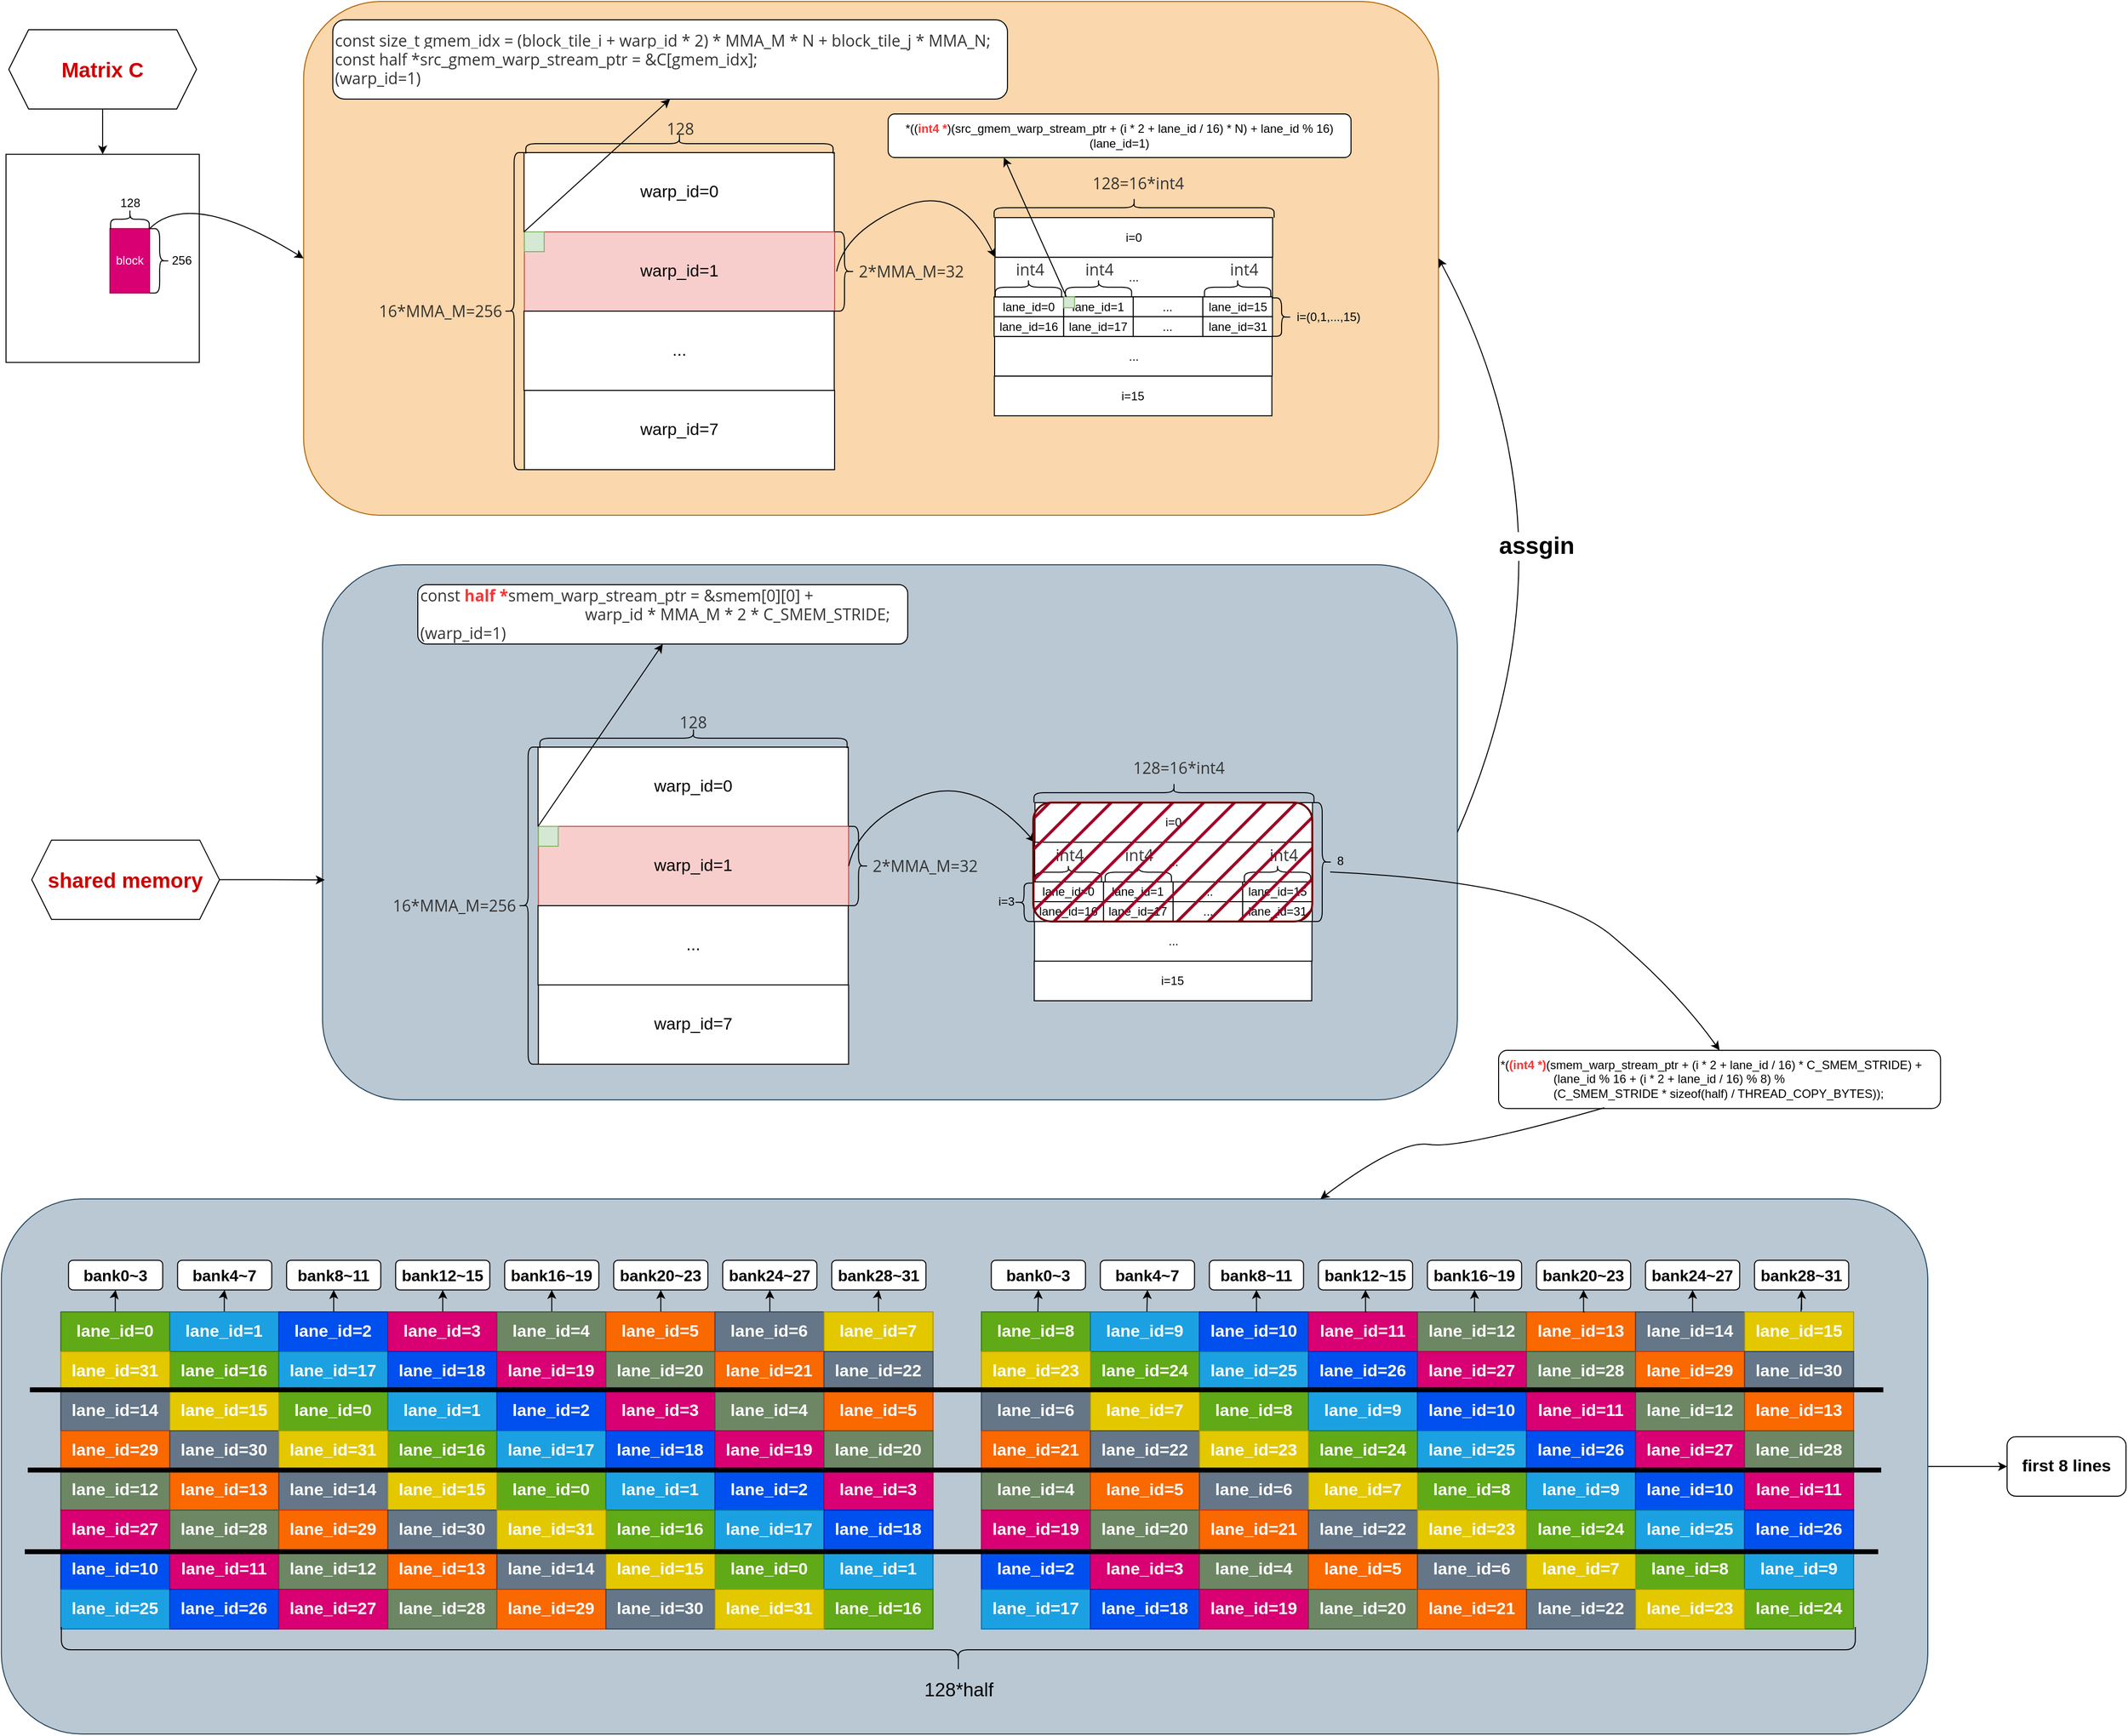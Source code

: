 <mxfile version="24.0.4" type="device">
  <diagram name="Page-1" id="_nR7e4XgD6fj8UJKNjDj">
    <mxGraphModel dx="3711" dy="-12490" grid="1" gridSize="10" guides="1" tooltips="1" connect="1" arrows="1" fold="1" page="1" pageScale="1" pageWidth="850" pageHeight="1100" math="0" shadow="0">
      <root>
        <mxCell id="0" />
        <mxCell id="1" parent="0" />
        <mxCell id="ec-a_IO9oX3N2aJ7Yq7e-177" style="edgeStyle=orthogonalEdgeStyle;rounded=0;orthogonalLoop=1;jettySize=auto;html=1;" edge="1" parent="1" source="ec-a_IO9oX3N2aJ7Yq7e-175" target="ec-a_IO9oX3N2aJ7Yq7e-176">
          <mxGeometry relative="1" as="geometry" />
        </mxCell>
        <mxCell id="ec-a_IO9oX3N2aJ7Yq7e-175" value="" style="rounded=1;whiteSpace=wrap;html=1;fillColor=#bac8d3;strokeColor=#23445d;" vertex="1" parent="1">
          <mxGeometry x="-1640.62" y="16080" width="1943.62" height="540" as="geometry" />
        </mxCell>
        <mxCell id="BASvvJVavqTpIo9RgMH1-2063" value="" style="rounded=1;whiteSpace=wrap;html=1;fillColor=#fad7ac;strokeColor=#b46504;" parent="1" vertex="1">
          <mxGeometry x="-1335.67" y="14871.44" width="1145" height="518.56" as="geometry" />
        </mxCell>
        <mxCell id="BASvvJVavqTpIo9RgMH1-2062" value="" style="rounded=1;whiteSpace=wrap;html=1;fillColor=#bac8d3;strokeColor=#23445d;" parent="1" vertex="1">
          <mxGeometry x="-1316.62" y="15440" width="1145" height="540" as="geometry" />
        </mxCell>
        <mxCell id="BASvvJVavqTpIo9RgMH1-1960" value="&lt;span class=&quot;md-plain md-expand&quot; style=&quot;box-sizing: border-box; caret-color: rgb(51, 51, 51); font-family: &amp;quot;Open Sans&amp;quot;, &amp;quot;Clear Sans&amp;quot;, &amp;quot;Helvetica Neue&amp;quot;, Helvetica, Arial, &amp;quot;Segoe UI Emoji&amp;quot;, sans-serif; font-size: 16px; orphans: 4; white-space-collapse: preserve; text-size-adjust: auto;&quot;&gt;&lt;font color=&quot;#333333&quot;&gt;const&lt;/font&gt;&lt;b style=&quot;&quot;&gt;&lt;font color=&quot;#ff3333&quot;&gt; half *&lt;/font&gt;&lt;/b&gt;&lt;font color=&quot;#333333&quot;&gt;smem_warp_stream_ptr = &amp;amp;smem[0][0] &lt;/font&gt;&lt;/span&gt;&lt;span class=&quot;md-plain&quot; style=&quot;box-sizing: border-box; caret-color: rgb(51, 51, 51); color: rgb(51, 51, 51); font-family: &amp;quot;Open Sans&amp;quot;, &amp;quot;Clear Sans&amp;quot;, &amp;quot;Helvetica Neue&amp;quot;, Helvetica, Arial, &amp;quot;Segoe UI Emoji&amp;quot;, sans-serif; font-size: 16px; orphans: 4; white-space-collapse: preserve; text-size-adjust: auto;&quot;&gt;+ &lt;/span&gt;&lt;div&gt;&lt;span class=&quot;md-plain&quot; style=&quot;box-sizing: border-box; caret-color: rgb(51, 51, 51); color: rgb(51, 51, 51); font-family: &amp;quot;Open Sans&amp;quot;, &amp;quot;Clear Sans&amp;quot;, &amp;quot;Helvetica Neue&amp;quot;, Helvetica, Arial, &amp;quot;Segoe UI Emoji&amp;quot;, sans-serif; font-size: 16px; orphans: 4; white-space-collapse: preserve; text-size-adjust: auto;&quot;&gt;&lt;span style=&quot;white-space: pre;&quot;&gt;&#x9;&lt;/span&gt;&lt;span style=&quot;white-space: pre;&quot;&gt;&#x9;&lt;/span&gt;&lt;span style=&quot;white-space: pre;&quot;&gt;&#x9;&lt;/span&gt;&lt;span style=&quot;white-space: pre;&quot;&gt;&#x9;&lt;/span&gt;&lt;span style=&quot;white-space: pre;&quot;&gt;&#x9;&lt;/span&gt;warp_id * MMA_M * 2 * C_SMEM_STRIDE;&lt;/span&gt;&lt;/div&gt;&lt;div&gt;&lt;span class=&quot;md-plain&quot; style=&quot;box-sizing: border-box; caret-color: rgb(51, 51, 51); color: rgb(51, 51, 51); font-family: &amp;quot;Open Sans&amp;quot;, &amp;quot;Clear Sans&amp;quot;, &amp;quot;Helvetica Neue&amp;quot;, Helvetica, Arial, &amp;quot;Segoe UI Emoji&amp;quot;, sans-serif; font-size: 16px; orphans: 4; white-space-collapse: preserve; text-size-adjust: auto;&quot;&gt;(warp_id=1)&lt;/span&gt;&lt;/div&gt;" style="rounded=1;whiteSpace=wrap;html=1;align=left;" parent="1" vertex="1">
          <mxGeometry x="-1220.46" y="15460" width="494.3" height="60" as="geometry" />
        </mxCell>
        <mxCell id="BASvvJVavqTpIo9RgMH1-1961" value="&lt;font style=&quot;font-size: 17px;&quot;&gt;warp_id=0&lt;/font&gt;" style="rounded=0;whiteSpace=wrap;html=1;" parent="1" vertex="1">
          <mxGeometry x="-1099.16" y="15624" width="313" height="80" as="geometry" />
        </mxCell>
        <mxCell id="BASvvJVavqTpIo9RgMH1-1968" value="&lt;font style=&quot;font-size: 17px;&quot;&gt;warp_id=1&lt;/font&gt;" style="rounded=0;whiteSpace=wrap;html=1;fillColor=#f8cecc;strokeColor=#b85450;" parent="1" vertex="1">
          <mxGeometry x="-1098.82" y="15704" width="313" height="80" as="geometry" />
        </mxCell>
        <mxCell id="BASvvJVavqTpIo9RgMH1-1969" value="" style="shape=curlyBracket;whiteSpace=wrap;html=1;rounded=1;flipH=1;labelPosition=right;verticalLabelPosition=middle;align=left;verticalAlign=middle;" parent="1" vertex="1">
          <mxGeometry x="-785.82" y="15704" width="20" height="80" as="geometry" />
        </mxCell>
        <mxCell id="BASvvJVavqTpIo9RgMH1-1970" value="&lt;span style=&quot;color: rgb(51, 51, 51); font-family: &amp;quot;Open Sans&amp;quot;, &amp;quot;Clear Sans&amp;quot;, &amp;quot;Helvetica Neue&amp;quot;, Helvetica, Arial, &amp;quot;Segoe UI Emoji&amp;quot;, sans-serif; font-size: 16px; orphans: 4; text-align: left; caret-color: rgb(51, 51, 51); white-space: pre-wrap;&quot;&gt;2*MMA_M=32&lt;/span&gt;" style="text;html=1;align=center;verticalAlign=middle;resizable=0;points=[];autosize=1;strokeColor=none;fillColor=none;" parent="1" vertex="1">
          <mxGeometry x="-774.3" y="15729" width="130" height="30" as="geometry" />
        </mxCell>
        <mxCell id="BASvvJVavqTpIo9RgMH1-1971" value="" style="shape=curlyBracket;whiteSpace=wrap;html=1;rounded=1;flipH=1;labelPosition=right;verticalLabelPosition=middle;align=left;verticalAlign=middle;rotation=-90;" parent="1" vertex="1">
          <mxGeometry x="-952.32" y="15460" width="20" height="310" as="geometry" />
        </mxCell>
        <mxCell id="BASvvJVavqTpIo9RgMH1-1972" value="&lt;span style=&quot;color: rgb(51, 51, 51); font-family: &amp;quot;Open Sans&amp;quot;, &amp;quot;Clear Sans&amp;quot;, &amp;quot;Helvetica Neue&amp;quot;, Helvetica, Arial, &amp;quot;Segoe UI Emoji&amp;quot;, sans-serif; font-size: 16px; orphans: 4; text-align: left; caret-color: rgb(51, 51, 51); white-space: pre-wrap;&quot;&gt;128&lt;/span&gt;" style="text;html=1;align=center;verticalAlign=middle;resizable=0;points=[];autosize=1;strokeColor=none;fillColor=none;" parent="1" vertex="1">
          <mxGeometry x="-967.68" y="15584" width="50" height="30" as="geometry" />
        </mxCell>
        <mxCell id="BASvvJVavqTpIo9RgMH1-1973" value="&lt;font style=&quot;font-size: 17px;&quot;&gt;...&lt;/font&gt;" style="rounded=0;whiteSpace=wrap;html=1;" parent="1" vertex="1">
          <mxGeometry x="-1099.18" y="15784" width="313" height="80" as="geometry" />
        </mxCell>
        <mxCell id="BASvvJVavqTpIo9RgMH1-1974" value="&lt;font style=&quot;font-size: 17px;&quot;&gt;warp_id=7&lt;/font&gt;" style="rounded=0;whiteSpace=wrap;html=1;" parent="1" vertex="1">
          <mxGeometry x="-1098.82" y="15864" width="313" height="80" as="geometry" />
        </mxCell>
        <mxCell id="BASvvJVavqTpIo9RgMH1-1975" value="" style="shape=curlyBracket;whiteSpace=wrap;html=1;rounded=1;labelPosition=left;verticalLabelPosition=middle;align=right;verticalAlign=middle;" parent="1" vertex="1">
          <mxGeometry x="-1119.16" y="15624" width="20" height="320" as="geometry" />
        </mxCell>
        <mxCell id="BASvvJVavqTpIo9RgMH1-1976" value="&lt;span style=&quot;color: rgb(51, 51, 51); font-family: &amp;quot;Open Sans&amp;quot;, &amp;quot;Clear Sans&amp;quot;, &amp;quot;Helvetica Neue&amp;quot;, Helvetica, Arial, &amp;quot;Segoe UI Emoji&amp;quot;, sans-serif; font-size: 16px; orphans: 4; text-align: left; caret-color: rgb(51, 51, 51); white-space: pre-wrap;&quot;&gt;16*MMA_M=256&lt;/span&gt;" style="text;html=1;align=center;verticalAlign=middle;resizable=0;points=[];autosize=1;strokeColor=none;fillColor=none;" parent="1" vertex="1">
          <mxGeometry x="-1254.16" y="15769" width="140" height="30" as="geometry" />
        </mxCell>
        <mxCell id="BASvvJVavqTpIo9RgMH1-1977" value="" style="whiteSpace=wrap;html=1;aspect=fixed;fillColor=#d5e8d4;strokeColor=#82b366;" parent="1" vertex="1">
          <mxGeometry x="-1098.82" y="15704" width="20" height="20" as="geometry" />
        </mxCell>
        <mxCell id="BASvvJVavqTpIo9RgMH1-1978" value="" style="endArrow=classic;html=1;rounded=0;entryX=0.5;entryY=1;entryDx=0;entryDy=0;exitX=0;exitY=1;exitDx=0;exitDy=0;" parent="1" source="BASvvJVavqTpIo9RgMH1-1961" target="BASvvJVavqTpIo9RgMH1-1960" edge="1">
          <mxGeometry width="50" height="50" relative="1" as="geometry">
            <mxPoint x="-1186.16" y="15624" as="sourcePoint" />
            <mxPoint x="-1136.16" y="15574" as="targetPoint" />
          </mxGeometry>
        </mxCell>
        <mxCell id="BASvvJVavqTpIo9RgMH1-1979" value="lane_id=0" style="rounded=0;whiteSpace=wrap;html=1;" parent="1" vertex="1">
          <mxGeometry x="-598.79" y="15760" width="70.19" height="20" as="geometry" />
        </mxCell>
        <mxCell id="BASvvJVavqTpIo9RgMH1-1983" value="..." style="rounded=0;whiteSpace=wrap;html=1;" parent="1" vertex="1">
          <mxGeometry x="-598.03" y="15720" width="280" height="40" as="geometry" />
        </mxCell>
        <mxCell id="BASvvJVavqTpIo9RgMH1-1984" value="i=0" style="rounded=0;whiteSpace=wrap;html=1;" parent="1" vertex="1">
          <mxGeometry x="-597.79" y="15680" width="280" height="40" as="geometry" />
        </mxCell>
        <mxCell id="BASvvJVavqTpIo9RgMH1-1985" value="" style="shape=curlyBracket;whiteSpace=wrap;html=1;rounded=1;flipH=1;labelPosition=right;verticalLabelPosition=middle;align=left;verticalAlign=middle;rotation=-90;" parent="1" vertex="1">
          <mxGeometry x="-467.54" y="15528.75" width="20" height="282.5" as="geometry" />
        </mxCell>
        <mxCell id="BASvvJVavqTpIo9RgMH1-1986" value="&lt;span style=&quot;color: rgb(51, 51, 51); font-family: &amp;quot;Open Sans&amp;quot;, &amp;quot;Clear Sans&amp;quot;, &amp;quot;Helvetica Neue&amp;quot;, Helvetica, Arial, &amp;quot;Segoe UI Emoji&amp;quot;, sans-serif; font-size: 16px; orphans: 4; text-align: left; caret-color: rgb(51, 51, 51); white-space: pre-wrap;&quot;&gt;128=16*int4&lt;/span&gt;" style="text;html=1;align=center;verticalAlign=middle;resizable=0;points=[];autosize=1;strokeColor=none;fillColor=none;" parent="1" vertex="1">
          <mxGeometry x="-507.77" y="15630" width="110" height="30" as="geometry" />
        </mxCell>
        <mxCell id="BASvvJVavqTpIo9RgMH1-1987" value="lane_id=16" style="rounded=0;whiteSpace=wrap;html=1;" parent="1" vertex="1">
          <mxGeometry x="-598.79" y="15780" width="70.19" height="20" as="geometry" />
        </mxCell>
        <mxCell id="BASvvJVavqTpIo9RgMH1-1988" value="lane_id=1" style="rounded=0;whiteSpace=wrap;html=1;" parent="1" vertex="1">
          <mxGeometry x="-528.6" y="15760" width="70.19" height="20" as="geometry" />
        </mxCell>
        <mxCell id="BASvvJVavqTpIo9RgMH1-1989" value="..." style="rounded=0;whiteSpace=wrap;html=1;" parent="1" vertex="1">
          <mxGeometry x="-458.41" y="15760" width="70.19" height="20" as="geometry" />
        </mxCell>
        <mxCell id="BASvvJVavqTpIo9RgMH1-1990" value="lane_id=15" style="rounded=0;whiteSpace=wrap;html=1;" parent="1" vertex="1">
          <mxGeometry x="-388.22" y="15760" width="70.19" height="20" as="geometry" />
        </mxCell>
        <mxCell id="BASvvJVavqTpIo9RgMH1-1991" value="lane_id=17" style="rounded=0;whiteSpace=wrap;html=1;" parent="1" vertex="1">
          <mxGeometry x="-528.6" y="15780" width="70.19" height="20" as="geometry" />
        </mxCell>
        <mxCell id="BASvvJVavqTpIo9RgMH1-1992" value="..." style="rounded=0;whiteSpace=wrap;html=1;" parent="1" vertex="1">
          <mxGeometry x="-458.41" y="15780" width="70.19" height="20" as="geometry" />
        </mxCell>
        <mxCell id="BASvvJVavqTpIo9RgMH1-1993" value="lane_id=31" style="rounded=0;whiteSpace=wrap;html=1;" parent="1" vertex="1">
          <mxGeometry x="-388.22" y="15780" width="70.19" height="20" as="geometry" />
        </mxCell>
        <mxCell id="BASvvJVavqTpIo9RgMH1-1994" value="" style="shape=curlyBracket;whiteSpace=wrap;html=1;rounded=1;labelPosition=left;verticalLabelPosition=middle;align=right;verticalAlign=middle;rotation=90;" parent="1" vertex="1">
          <mxGeometry x="-574.15" y="15716.82" width="20" height="66.88" as="geometry" />
        </mxCell>
        <mxCell id="BASvvJVavqTpIo9RgMH1-1996" value="" style="shape=curlyBracket;whiteSpace=wrap;html=1;rounded=1;labelPosition=left;verticalLabelPosition=middle;align=right;verticalAlign=middle;rotation=90;" parent="1" vertex="1">
          <mxGeometry x="-503.51" y="15716.82" width="20" height="66.88" as="geometry" />
        </mxCell>
        <mxCell id="BASvvJVavqTpIo9RgMH1-1997" value="" style="shape=curlyBracket;whiteSpace=wrap;html=1;rounded=1;labelPosition=left;verticalLabelPosition=middle;align=right;verticalAlign=middle;rotation=90;" parent="1" vertex="1">
          <mxGeometry x="-363.13" y="15716.82" width="20" height="66.88" as="geometry" />
        </mxCell>
        <mxCell id="BASvvJVavqTpIo9RgMH1-1999" value="&lt;span style=&quot;color: rgb(51, 51, 51); font-family: &amp;quot;Open Sans&amp;quot;, &amp;quot;Clear Sans&amp;quot;, &amp;quot;Helvetica Neue&amp;quot;, Helvetica, Arial, &amp;quot;Segoe UI Emoji&amp;quot;, sans-serif; font-size: 16px; font-style: normal; font-variant-ligatures: normal; font-variant-caps: normal; font-weight: 400; letter-spacing: normal; orphans: 4; text-align: left; text-indent: 0px; text-transform: none; widows: 2; word-spacing: 0px; -webkit-text-stroke-width: 0px; caret-color: rgb(51, 51, 51); white-space: pre-wrap; background-color: rgb(251, 251, 251); text-decoration-thickness: initial; text-decoration-style: initial; text-decoration-color: initial; display: inline !important; float: none;&quot;&gt;int4&lt;/span&gt;" style="text;whiteSpace=wrap;html=1;" parent="1" vertex="1">
          <mxGeometry x="-579.15" y="15716.82" width="30" height="30" as="geometry" />
        </mxCell>
        <mxCell id="BASvvJVavqTpIo9RgMH1-2000" value="&lt;span style=&quot;color: rgb(51, 51, 51); font-family: &amp;quot;Open Sans&amp;quot;, &amp;quot;Clear Sans&amp;quot;, &amp;quot;Helvetica Neue&amp;quot;, Helvetica, Arial, &amp;quot;Segoe UI Emoji&amp;quot;, sans-serif; font-size: 16px; font-style: normal; font-variant-ligatures: normal; font-variant-caps: normal; font-weight: 400; letter-spacing: normal; orphans: 4; text-align: left; text-indent: 0px; text-transform: none; widows: 2; word-spacing: 0px; -webkit-text-stroke-width: 0px; caret-color: rgb(51, 51, 51); white-space: pre-wrap; background-color: rgb(251, 251, 251); text-decoration-thickness: initial; text-decoration-style: initial; text-decoration-color: initial; display: inline !important; float: none;&quot;&gt;int4&lt;/span&gt;" style="text;whiteSpace=wrap;html=1;" parent="1" vertex="1">
          <mxGeometry x="-508.79" y="15716.82" width="30" height="30" as="geometry" />
        </mxCell>
        <mxCell id="BASvvJVavqTpIo9RgMH1-2001" value="&lt;span style=&quot;color: rgb(51, 51, 51); font-family: &amp;quot;Open Sans&amp;quot;, &amp;quot;Clear Sans&amp;quot;, &amp;quot;Helvetica Neue&amp;quot;, Helvetica, Arial, &amp;quot;Segoe UI Emoji&amp;quot;, sans-serif; font-size: 16px; font-style: normal; font-variant-ligatures: normal; font-variant-caps: normal; font-weight: 400; letter-spacing: normal; orphans: 4; text-align: left; text-indent: 0px; text-transform: none; widows: 2; word-spacing: 0px; -webkit-text-stroke-width: 0px; caret-color: rgb(51, 51, 51); white-space: pre-wrap; background-color: rgb(251, 251, 251); text-decoration-thickness: initial; text-decoration-style: initial; text-decoration-color: initial; display: inline !important; float: none;&quot;&gt;int4&lt;/span&gt;" style="text;whiteSpace=wrap;html=1;" parent="1" vertex="1">
          <mxGeometry x="-363.13" y="15716.82" width="30" height="30" as="geometry" />
        </mxCell>
        <mxCell id="BASvvJVavqTpIo9RgMH1-2003" value="..." style="rounded=0;whiteSpace=wrap;html=1;" parent="1" vertex="1">
          <mxGeometry x="-598.29" y="15800" width="280" height="40" as="geometry" />
        </mxCell>
        <mxCell id="BASvvJVavqTpIo9RgMH1-2004" value="i=15" style="rounded=0;whiteSpace=wrap;html=1;" parent="1" vertex="1">
          <mxGeometry x="-598.54" y="15840" width="280" height="40" as="geometry" />
        </mxCell>
        <mxCell id="BASvvJVavqTpIo9RgMH1-2005" value="" style="shape=curlyBracket;whiteSpace=wrap;html=1;rounded=1;flipH=1;labelPosition=right;verticalLabelPosition=middle;align=left;verticalAlign=middle;rotation=-180;" parent="1" vertex="1">
          <mxGeometry x="-618.79" y="15761.25" width="20" height="38.75" as="geometry" />
        </mxCell>
        <mxCell id="BASvvJVavqTpIo9RgMH1-2009" value="i=3" style="text;html=1;align=center;verticalAlign=middle;resizable=0;points=[];autosize=1;strokeColor=none;fillColor=none;" parent="1" vertex="1">
          <mxGeometry x="-647.3" y="15764.63" width="40" height="30" as="geometry" />
        </mxCell>
        <mxCell id="BASvvJVavqTpIo9RgMH1-2010" value="" style="rounded=0;whiteSpace=wrap;html=1;" parent="1" vertex="1">
          <mxGeometry x="-1635.92" y="15025.72" width="195" height="210" as="geometry" />
        </mxCell>
        <mxCell id="BASvvJVavqTpIo9RgMH1-2011" value="block" style="rounded=0;whiteSpace=wrap;html=1;fillColor=#d80073;fontColor=#ffffff;strokeColor=#A50040;" parent="1" vertex="1">
          <mxGeometry x="-1531.08" y="15100.72" width="40" height="65" as="geometry" />
        </mxCell>
        <mxCell id="BASvvJVavqTpIo9RgMH1-2014" value="&lt;font style=&quot;font-size: 17px;&quot;&gt;warp_id=0&lt;/font&gt;" style="rounded=0;whiteSpace=wrap;html=1;" parent="1" vertex="1">
          <mxGeometry x="-1113.29" y="15024" width="313" height="80" as="geometry" />
        </mxCell>
        <mxCell id="BASvvJVavqTpIo9RgMH1-2015" value="&lt;font style=&quot;font-size: 17px;&quot;&gt;warp_id=1&lt;/font&gt;" style="rounded=0;whiteSpace=wrap;html=1;fillColor=#f8cecc;strokeColor=#b85450;" parent="1" vertex="1">
          <mxGeometry x="-1112.95" y="15104" width="313" height="80" as="geometry" />
        </mxCell>
        <mxCell id="BASvvJVavqTpIo9RgMH1-2016" value="" style="shape=curlyBracket;whiteSpace=wrap;html=1;rounded=1;flipH=1;labelPosition=right;verticalLabelPosition=middle;align=left;verticalAlign=middle;" parent="1" vertex="1">
          <mxGeometry x="-799.95" y="15104" width="20" height="80" as="geometry" />
        </mxCell>
        <mxCell id="BASvvJVavqTpIo9RgMH1-2017" value="&lt;span style=&quot;color: rgb(51, 51, 51); font-family: &amp;quot;Open Sans&amp;quot;, &amp;quot;Clear Sans&amp;quot;, &amp;quot;Helvetica Neue&amp;quot;, Helvetica, Arial, &amp;quot;Segoe UI Emoji&amp;quot;, sans-serif; font-size: 16px; orphans: 4; text-align: left; caret-color: rgb(51, 51, 51); white-space: pre-wrap;&quot;&gt;2*MMA_M=32&lt;/span&gt;" style="text;html=1;align=center;verticalAlign=middle;resizable=0;points=[];autosize=1;strokeColor=none;fillColor=none;" parent="1" vertex="1">
          <mxGeometry x="-788.43" y="15129" width="130" height="30" as="geometry" />
        </mxCell>
        <mxCell id="BASvvJVavqTpIo9RgMH1-2018" value="" style="shape=curlyBracket;whiteSpace=wrap;html=1;rounded=1;flipH=1;labelPosition=right;verticalLabelPosition=middle;align=left;verticalAlign=middle;rotation=-90;" parent="1" vertex="1">
          <mxGeometry x="-966.45" y="14860" width="20" height="310" as="geometry" />
        </mxCell>
        <mxCell id="BASvvJVavqTpIo9RgMH1-2019" value="&lt;span style=&quot;color: rgb(51, 51, 51); font-family: &amp;quot;Open Sans&amp;quot;, &amp;quot;Clear Sans&amp;quot;, &amp;quot;Helvetica Neue&amp;quot;, Helvetica, Arial, &amp;quot;Segoe UI Emoji&amp;quot;, sans-serif; font-size: 16px; orphans: 4; text-align: left; caret-color: rgb(51, 51, 51); white-space: pre-wrap;&quot;&gt;128&lt;/span&gt;" style="text;html=1;align=center;verticalAlign=middle;resizable=0;points=[];autosize=1;strokeColor=none;fillColor=none;" parent="1" vertex="1">
          <mxGeometry x="-981.45" y="14985" width="50" height="30" as="geometry" />
        </mxCell>
        <mxCell id="BASvvJVavqTpIo9RgMH1-2020" value="&lt;font style=&quot;font-size: 17px;&quot;&gt;...&lt;/font&gt;" style="rounded=0;whiteSpace=wrap;html=1;" parent="1" vertex="1">
          <mxGeometry x="-1113.31" y="15184" width="313" height="80" as="geometry" />
        </mxCell>
        <mxCell id="BASvvJVavqTpIo9RgMH1-2021" value="&lt;font style=&quot;font-size: 17px;&quot;&gt;warp_id=7&lt;/font&gt;" style="rounded=0;whiteSpace=wrap;html=1;" parent="1" vertex="1">
          <mxGeometry x="-1112.95" y="15264" width="313" height="80" as="geometry" />
        </mxCell>
        <mxCell id="BASvvJVavqTpIo9RgMH1-2022" value="" style="shape=curlyBracket;whiteSpace=wrap;html=1;rounded=1;labelPosition=left;verticalLabelPosition=middle;align=right;verticalAlign=middle;" parent="1" vertex="1">
          <mxGeometry x="-1133.29" y="15024" width="20" height="320" as="geometry" />
        </mxCell>
        <mxCell id="BASvvJVavqTpIo9RgMH1-2023" value="&lt;span style=&quot;color: rgb(51, 51, 51); font-family: &amp;quot;Open Sans&amp;quot;, &amp;quot;Clear Sans&amp;quot;, &amp;quot;Helvetica Neue&amp;quot;, Helvetica, Arial, &amp;quot;Segoe UI Emoji&amp;quot;, sans-serif; font-size: 16px; orphans: 4; text-align: left; caret-color: rgb(51, 51, 51); white-space: pre-wrap;&quot;&gt;16*MMA_M=256&lt;/span&gt;" style="text;html=1;align=center;verticalAlign=middle;resizable=0;points=[];autosize=1;strokeColor=none;fillColor=none;" parent="1" vertex="1">
          <mxGeometry x="-1268.29" y="15169" width="140" height="30" as="geometry" />
        </mxCell>
        <mxCell id="BASvvJVavqTpIo9RgMH1-2024" value="" style="whiteSpace=wrap;html=1;aspect=fixed;fillColor=#d5e8d4;strokeColor=#82b366;" parent="1" vertex="1">
          <mxGeometry x="-1112.95" y="15104" width="20" height="20" as="geometry" />
        </mxCell>
        <mxCell id="BASvvJVavqTpIo9RgMH1-2025" value="" style="shape=curlyBracket;whiteSpace=wrap;html=1;rounded=1;flipH=1;labelPosition=right;verticalLabelPosition=middle;align=left;verticalAlign=middle;" parent="1" vertex="1">
          <mxGeometry x="-1490.92" y="15100.72" width="20" height="65" as="geometry" />
        </mxCell>
        <mxCell id="BASvvJVavqTpIo9RgMH1-2026" value="256" style="text;html=1;align=center;verticalAlign=middle;resizable=0;points=[];autosize=1;strokeColor=none;fillColor=none;" parent="1" vertex="1">
          <mxGeometry x="-1479.45" y="15118.22" width="40" height="30" as="geometry" />
        </mxCell>
        <mxCell id="BASvvJVavqTpIo9RgMH1-2027" value="" style="shape=curlyBracket;whiteSpace=wrap;html=1;rounded=1;labelPosition=left;verticalLabelPosition=middle;align=right;verticalAlign=middle;rotation=90;" parent="1" vertex="1">
          <mxGeometry x="-1520.91" y="15071.72" width="20" height="39" as="geometry" />
        </mxCell>
        <mxCell id="BASvvJVavqTpIo9RgMH1-2028" value="128" style="text;html=1;align=center;verticalAlign=middle;resizable=0;points=[];autosize=1;strokeColor=none;fillColor=none;" parent="1" vertex="1">
          <mxGeometry x="-1531.08" y="15059.72" width="40" height="30" as="geometry" />
        </mxCell>
        <mxCell id="BASvvJVavqTpIo9RgMH1-2029" value="&lt;div&gt;&lt;font color=&quot;#cc0000&quot; style=&quot;font-size: 21px;&quot;&gt;&lt;b&gt;shared memory&lt;/b&gt;&lt;/font&gt;&lt;/div&gt;" style="shape=hexagon;perimeter=hexagonPerimeter2;whiteSpace=wrap;html=1;fixedSize=1;" parent="1" vertex="1">
          <mxGeometry x="-1610.0" y="15717.82" width="189.45" height="80" as="geometry" />
        </mxCell>
        <mxCell id="BASvvJVavqTpIo9RgMH1-2030" value="" style="curved=1;endArrow=classic;html=1;rounded=0;exitX=1;exitY=0.5;exitDx=0;exitDy=0;entryX=0;entryY=1;entryDx=0;entryDy=0;" parent="1" source="BASvvJVavqTpIo9RgMH1-1968" target="BASvvJVavqTpIo9RgMH1-1984" edge="1">
          <mxGeometry width="50" height="50" relative="1" as="geometry">
            <mxPoint x="-619.79" y="15550" as="sourcePoint" />
            <mxPoint x="-569.79" y="15500" as="targetPoint" />
            <Array as="points">
              <mxPoint x="-775.79" y="15700" />
              <mxPoint x="-659.79" y="15650" />
            </Array>
          </mxGeometry>
        </mxCell>
        <mxCell id="BASvvJVavqTpIo9RgMH1-2031" value="&lt;span style=&quot;caret-color: rgb(51, 51, 51); color: rgb(51, 51, 51); font-family: &amp;quot;Open Sans&amp;quot;, &amp;quot;Clear Sans&amp;quot;, &amp;quot;Helvetica Neue&amp;quot;, Helvetica, Arial, &amp;quot;Segoe UI Emoji&amp;quot;, sans-serif; font-size: 16px; orphans: 4; white-space-collapse: preserve; text-size-adjust: auto; background-color: rgb(255, 255, 255);&quot;&gt;const size_t gmem_idx = (block_tile_i + warp_id * 2) * MMA_M * N + block_tile_j * MMA_N;&lt;/span&gt;&lt;div&gt;&lt;div style=&quot;orphans: 4;&quot;&gt;&lt;span style=&quot;caret-color: rgb(51, 51, 51); color: rgb(51, 51, 51); font-family: &amp;quot;Open Sans&amp;quot;, &amp;quot;Clear Sans&amp;quot;, &amp;quot;Helvetica Neue&amp;quot;, Helvetica, Arial, &amp;quot;Segoe UI Emoji&amp;quot;, sans-serif; font-size: 16px; white-space-collapse: preserve; text-size-adjust: auto; background-color: rgb(255, 255, 255);&quot;&gt;const half *src_gmem_warp_stream_ptr = &amp;amp;C[gmem_idx];&lt;/span&gt;&lt;font face=&quot;Open Sans, Clear Sans, Helvetica Neue, Helvetica, Arial, Segoe UI Emoji, sans-serif&quot; color=&quot;#333333&quot;&gt;&lt;span style=&quot;font-size: 16px; caret-color: rgb(51, 51, 51); white-space-collapse: preserve;&quot;&gt;&lt;br&gt;&lt;/span&gt;&lt;/font&gt;&lt;/div&gt;&lt;div&gt;&lt;span style=&quot;caret-color: rgb(51, 51, 51); color: rgb(51, 51, 51); font-family: &amp;quot;Open Sans&amp;quot;, &amp;quot;Clear Sans&amp;quot;, &amp;quot;Helvetica Neue&amp;quot;, Helvetica, Arial, &amp;quot;Segoe UI Emoji&amp;quot;, sans-serif; font-size: 16px; orphans: 4; white-space-collapse: preserve; text-size-adjust: auto; background-color: rgb(255, 255, 255);&quot;&gt;(warp_id=1)&lt;/span&gt;&lt;/div&gt;&lt;/div&gt;" style="rounded=1;whiteSpace=wrap;html=1;align=left;" parent="1" vertex="1">
          <mxGeometry x="-1306.24" y="14890" width="680.7" height="80" as="geometry" />
        </mxCell>
        <mxCell id="BASvvJVavqTpIo9RgMH1-2032" value="" style="endArrow=classic;html=1;rounded=0;entryX=0.5;entryY=1;entryDx=0;entryDy=0;exitX=0;exitY=1;exitDx=0;exitDy=0;" parent="1" source="BASvvJVavqTpIo9RgMH1-2014" target="BASvvJVavqTpIo9RgMH1-2031" edge="1">
          <mxGeometry width="50" height="50" relative="1" as="geometry">
            <mxPoint x="-1108" y="14594" as="sourcePoint" />
            <mxPoint x="-982" y="14410" as="targetPoint" />
          </mxGeometry>
        </mxCell>
        <mxCell id="BASvvJVavqTpIo9RgMH1-2033" value="*((&lt;b style=&quot;color: rgb(255, 51, 51);&quot;&gt;int4 *&lt;/b&gt;)(src_gmem_warp_stream_ptr + (i * 2 + lane_id / 16) * N) + lane_id % 16)&lt;div&gt;(lane_id=1)&lt;/div&gt;" style="rounded=1;whiteSpace=wrap;html=1;" parent="1" vertex="1">
          <mxGeometry x="-745.9" y="14985" width="467" height="44" as="geometry" />
        </mxCell>
        <mxCell id="BASvvJVavqTpIo9RgMH1-2037" value="lane_id=0" style="rounded=0;whiteSpace=wrap;html=1;" parent="1" vertex="1">
          <mxGeometry x="-639" y="15169.62" width="70.19" height="20" as="geometry" />
        </mxCell>
        <mxCell id="BASvvJVavqTpIo9RgMH1-2038" value="..." style="rounded=0;whiteSpace=wrap;html=1;" parent="1" vertex="1">
          <mxGeometry x="-638.24" y="15129.62" width="280" height="40" as="geometry" />
        </mxCell>
        <mxCell id="BASvvJVavqTpIo9RgMH1-2039" value="i=0" style="rounded=0;whiteSpace=wrap;html=1;" parent="1" vertex="1">
          <mxGeometry x="-638" y="15089.62" width="280" height="40" as="geometry" />
        </mxCell>
        <mxCell id="BASvvJVavqTpIo9RgMH1-2040" value="" style="shape=curlyBracket;whiteSpace=wrap;html=1;rounded=1;flipH=1;labelPosition=right;verticalLabelPosition=middle;align=left;verticalAlign=middle;rotation=-90;" parent="1" vertex="1">
          <mxGeometry x="-507.75" y="14938.37" width="20" height="282.5" as="geometry" />
        </mxCell>
        <mxCell id="BASvvJVavqTpIo9RgMH1-2041" value="lane_id=16" style="rounded=0;whiteSpace=wrap;html=1;" parent="1" vertex="1">
          <mxGeometry x="-639" y="15189.62" width="70.19" height="20" as="geometry" />
        </mxCell>
        <mxCell id="BASvvJVavqTpIo9RgMH1-2042" value="lane_id=1" style="rounded=0;whiteSpace=wrap;html=1;" parent="1" vertex="1">
          <mxGeometry x="-568.81" y="15169.62" width="70.19" height="20" as="geometry" />
        </mxCell>
        <mxCell id="BASvvJVavqTpIo9RgMH1-2043" value="..." style="rounded=0;whiteSpace=wrap;html=1;" parent="1" vertex="1">
          <mxGeometry x="-498.62" y="15169.62" width="70.19" height="20" as="geometry" />
        </mxCell>
        <mxCell id="BASvvJVavqTpIo9RgMH1-2044" value="lane_id=15" style="rounded=0;whiteSpace=wrap;html=1;" parent="1" vertex="1">
          <mxGeometry x="-428.43" y="15169.62" width="70.19" height="20" as="geometry" />
        </mxCell>
        <mxCell id="BASvvJVavqTpIo9RgMH1-2045" value="lane_id=17" style="rounded=0;whiteSpace=wrap;html=1;" parent="1" vertex="1">
          <mxGeometry x="-568.81" y="15189.62" width="70.19" height="20" as="geometry" />
        </mxCell>
        <mxCell id="BASvvJVavqTpIo9RgMH1-2046" value="..." style="rounded=0;whiteSpace=wrap;html=1;" parent="1" vertex="1">
          <mxGeometry x="-498.62" y="15189.62" width="70.19" height="20" as="geometry" />
        </mxCell>
        <mxCell id="BASvvJVavqTpIo9RgMH1-2047" value="lane_id=31" style="rounded=0;whiteSpace=wrap;html=1;" parent="1" vertex="1">
          <mxGeometry x="-428.43" y="15189.62" width="70.19" height="20" as="geometry" />
        </mxCell>
        <mxCell id="BASvvJVavqTpIo9RgMH1-2048" value="" style="shape=curlyBracket;whiteSpace=wrap;html=1;rounded=1;labelPosition=left;verticalLabelPosition=middle;align=right;verticalAlign=middle;rotation=90;" parent="1" vertex="1">
          <mxGeometry x="-614.36" y="15126.44" width="20" height="66.88" as="geometry" />
        </mxCell>
        <mxCell id="BASvvJVavqTpIo9RgMH1-2049" value="" style="shape=curlyBracket;whiteSpace=wrap;html=1;rounded=1;labelPosition=left;verticalLabelPosition=middle;align=right;verticalAlign=middle;rotation=90;" parent="1" vertex="1">
          <mxGeometry x="-543.72" y="15126.44" width="20" height="66.88" as="geometry" />
        </mxCell>
        <mxCell id="BASvvJVavqTpIo9RgMH1-2050" value="" style="shape=curlyBracket;whiteSpace=wrap;html=1;rounded=1;labelPosition=left;verticalLabelPosition=middle;align=right;verticalAlign=middle;rotation=90;" parent="1" vertex="1">
          <mxGeometry x="-403.34" y="15126.44" width="20" height="66.88" as="geometry" />
        </mxCell>
        <mxCell id="BASvvJVavqTpIo9RgMH1-2051" value="&lt;span style=&quot;color: rgb(51, 51, 51); font-family: &amp;quot;Open Sans&amp;quot;, &amp;quot;Clear Sans&amp;quot;, &amp;quot;Helvetica Neue&amp;quot;, Helvetica, Arial, &amp;quot;Segoe UI Emoji&amp;quot;, sans-serif; font-size: 16px; font-style: normal; font-variant-ligatures: normal; font-variant-caps: normal; font-weight: 400; letter-spacing: normal; orphans: 4; text-align: left; text-indent: 0px; text-transform: none; widows: 2; word-spacing: 0px; -webkit-text-stroke-width: 0px; caret-color: rgb(51, 51, 51); white-space: pre-wrap; background-color: rgb(251, 251, 251); text-decoration-thickness: initial; text-decoration-style: initial; text-decoration-color: initial; display: inline !important; float: none;&quot;&gt;int4&lt;/span&gt;" style="text;whiteSpace=wrap;html=1;" parent="1" vertex="1">
          <mxGeometry x="-619.36" y="15126.44" width="30" height="30" as="geometry" />
        </mxCell>
        <mxCell id="BASvvJVavqTpIo9RgMH1-2052" value="&lt;span style=&quot;color: rgb(51, 51, 51); font-family: &amp;quot;Open Sans&amp;quot;, &amp;quot;Clear Sans&amp;quot;, &amp;quot;Helvetica Neue&amp;quot;, Helvetica, Arial, &amp;quot;Segoe UI Emoji&amp;quot;, sans-serif; font-size: 16px; font-style: normal; font-variant-ligatures: normal; font-variant-caps: normal; font-weight: 400; letter-spacing: normal; orphans: 4; text-align: left; text-indent: 0px; text-transform: none; widows: 2; word-spacing: 0px; -webkit-text-stroke-width: 0px; caret-color: rgb(51, 51, 51); white-space: pre-wrap; background-color: rgb(251, 251, 251); text-decoration-thickness: initial; text-decoration-style: initial; text-decoration-color: initial; display: inline !important; float: none;&quot;&gt;int4&lt;/span&gt;" style="text;whiteSpace=wrap;html=1;" parent="1" vertex="1">
          <mxGeometry x="-549" y="15126.44" width="30" height="30" as="geometry" />
        </mxCell>
        <mxCell id="BASvvJVavqTpIo9RgMH1-2053" value="&lt;span style=&quot;color: rgb(51, 51, 51); font-family: &amp;quot;Open Sans&amp;quot;, &amp;quot;Clear Sans&amp;quot;, &amp;quot;Helvetica Neue&amp;quot;, Helvetica, Arial, &amp;quot;Segoe UI Emoji&amp;quot;, sans-serif; font-size: 16px; font-style: normal; font-variant-ligatures: normal; font-variant-caps: normal; font-weight: 400; letter-spacing: normal; orphans: 4; text-align: left; text-indent: 0px; text-transform: none; widows: 2; word-spacing: 0px; -webkit-text-stroke-width: 0px; caret-color: rgb(51, 51, 51); white-space: pre-wrap; background-color: rgb(251, 251, 251); text-decoration-thickness: initial; text-decoration-style: initial; text-decoration-color: initial; display: inline !important; float: none;&quot;&gt;int4&lt;/span&gt;" style="text;whiteSpace=wrap;html=1;" parent="1" vertex="1">
          <mxGeometry x="-403.34" y="15126.44" width="30" height="30" as="geometry" />
        </mxCell>
        <mxCell id="BASvvJVavqTpIo9RgMH1-2054" value="..." style="rounded=0;whiteSpace=wrap;html=1;" parent="1" vertex="1">
          <mxGeometry x="-638.5" y="15209.62" width="280" height="40" as="geometry" />
        </mxCell>
        <mxCell id="BASvvJVavqTpIo9RgMH1-2055" value="i=15" style="rounded=0;whiteSpace=wrap;html=1;" parent="1" vertex="1">
          <mxGeometry x="-638.75" y="15249.62" width="280" height="40" as="geometry" />
        </mxCell>
        <mxCell id="BASvvJVavqTpIo9RgMH1-2056" value="" style="shape=curlyBracket;whiteSpace=wrap;html=1;rounded=1;flipH=1;labelPosition=right;verticalLabelPosition=middle;align=left;verticalAlign=middle;" parent="1" vertex="1">
          <mxGeometry x="-358.98" y="15170.62" width="20" height="38.75" as="geometry" />
        </mxCell>
        <mxCell id="BASvvJVavqTpIo9RgMH1-2057" value="i=(0,1,...,15)" style="text;html=1;align=center;verticalAlign=middle;resizable=0;points=[];autosize=1;strokeColor=none;fillColor=none;" parent="1" vertex="1">
          <mxGeometry x="-347.01" y="15175" width="90" height="30" as="geometry" />
        </mxCell>
        <mxCell id="BASvvJVavqTpIo9RgMH1-2058" value="" style="whiteSpace=wrap;html=1;aspect=fixed;fillColor=#d5e8d4;strokeColor=#82b366;" parent="1" vertex="1">
          <mxGeometry x="-568.81" y="15169.62" width="11" height="11" as="geometry" />
        </mxCell>
        <mxCell id="BASvvJVavqTpIo9RgMH1-2059" value="&lt;span style=&quot;color: rgb(51, 51, 51); font-family: &amp;quot;Open Sans&amp;quot;, &amp;quot;Clear Sans&amp;quot;, &amp;quot;Helvetica Neue&amp;quot;, Helvetica, Arial, &amp;quot;Segoe UI Emoji&amp;quot;, sans-serif; font-size: 16px; orphans: 4; text-align: left; caret-color: rgb(51, 51, 51); white-space: pre-wrap;&quot;&gt;128=16*int4&lt;/span&gt;" style="text;html=1;align=center;verticalAlign=middle;resizable=0;points=[];autosize=1;strokeColor=none;fillColor=none;" parent="1" vertex="1">
          <mxGeometry x="-549.0" y="15040" width="110" height="30" as="geometry" />
        </mxCell>
        <mxCell id="BASvvJVavqTpIo9RgMH1-2060" value="&lt;div&gt;*(&lt;b&gt;&lt;font color=&quot;#ff3333&quot;&gt;(int4 *)&lt;/font&gt;&lt;/b&gt;(smem_warp_stream_ptr + (i * 2 + lane_id / 16) * C_SMEM_STRIDE) +&lt;/div&gt;&lt;div style=&quot;&quot;&gt;&amp;nbsp; &amp;nbsp; &amp;nbsp; &amp;nbsp; &amp;nbsp; &amp;nbsp; &amp;nbsp; &amp;nbsp; (lane_id % 16 +&amp;nbsp;&lt;span style=&quot;background-color: initial;&quot;&gt;(i * 2 + lane_id / 16) % 8) %&amp;nbsp;&lt;/span&gt;&lt;/div&gt;&lt;div style=&quot;&quot;&gt;&lt;span style=&quot;background-color: initial;&quot;&gt;&lt;span style=&quot;white-space: pre;&quot;&gt;&#x9;&lt;/span&gt;&lt;span style=&quot;white-space: pre;&quot;&gt;&#x9;&lt;/span&gt;(C_SMEM_STRIDE * sizeof(half) / THREAD_COPY_BYTES));&lt;/span&gt;&lt;/div&gt;" style="rounded=1;whiteSpace=wrap;html=1;align=left;" parent="1" vertex="1">
          <mxGeometry x="-130.0" y="15930" width="445.82" height="58.75" as="geometry" />
        </mxCell>
        <mxCell id="BASvvJVavqTpIo9RgMH1-2064" style="edgeStyle=orthogonalEdgeStyle;rounded=0;orthogonalLoop=1;jettySize=auto;html=1;entryX=0.002;entryY=0.589;entryDx=0;entryDy=0;entryPerimeter=0;" parent="1" source="BASvvJVavqTpIo9RgMH1-2029" target="BASvvJVavqTpIo9RgMH1-2062" edge="1">
          <mxGeometry relative="1" as="geometry" />
        </mxCell>
        <mxCell id="BASvvJVavqTpIo9RgMH1-2065" value="" style="curved=1;endArrow=classic;html=1;rounded=0;exitX=1;exitY=0;exitDx=0;exitDy=0;entryX=0;entryY=0.5;entryDx=0;entryDy=0;" parent="1" source="BASvvJVavqTpIo9RgMH1-2011" target="BASvvJVavqTpIo9RgMH1-2063" edge="1">
          <mxGeometry width="50" height="50" relative="1" as="geometry">
            <mxPoint x="-1550" y="14930" as="sourcePoint" />
            <mxPoint x="-1500" y="14880" as="targetPoint" />
            <Array as="points">
              <mxPoint x="-1450" y="15060" />
            </Array>
          </mxGeometry>
        </mxCell>
        <mxCell id="BASvvJVavqTpIo9RgMH1-2067" style="edgeStyle=orthogonalEdgeStyle;rounded=0;orthogonalLoop=1;jettySize=auto;html=1;entryX=0.5;entryY=0;entryDx=0;entryDy=0;" parent="1" source="BASvvJVavqTpIo9RgMH1-2066" target="BASvvJVavqTpIo9RgMH1-2010" edge="1">
          <mxGeometry relative="1" as="geometry" />
        </mxCell>
        <mxCell id="BASvvJVavqTpIo9RgMH1-2066" value="&lt;div&gt;&lt;font color=&quot;#cc0000&quot; style=&quot;font-size: 21px;&quot;&gt;&lt;b&gt;Matrix C&lt;/b&gt;&lt;/font&gt;&lt;/div&gt;" style="shape=hexagon;perimeter=hexagonPerimeter2;whiteSpace=wrap;html=1;fixedSize=1;" parent="1" vertex="1">
          <mxGeometry x="-1633.15" y="14900" width="189.45" height="80" as="geometry" />
        </mxCell>
        <mxCell id="BASvvJVavqTpIo9RgMH1-2068" value="" style="curved=1;endArrow=classic;html=1;rounded=0;exitX=1;exitY=0.5;exitDx=0;exitDy=0;entryX=1;entryY=0.5;entryDx=0;entryDy=0;" parent="1" source="BASvvJVavqTpIo9RgMH1-2062" target="BASvvJVavqTpIo9RgMH1-2063" edge="1">
          <mxGeometry width="50" height="50" relative="1" as="geometry">
            <mxPoint x="-90" y="14600" as="sourcePoint" />
            <mxPoint x="-120" y="14780" as="targetPoint" />
            <Array as="points">
              <mxPoint x="-40" y="15410" />
            </Array>
          </mxGeometry>
        </mxCell>
        <mxCell id="BASvvJVavqTpIo9RgMH1-2070" value="&lt;font style=&quot;font-size: 24px;&quot;&gt;&lt;b&gt;assgin&lt;/b&gt;&lt;/font&gt;" style="edgeLabel;html=1;align=center;verticalAlign=middle;resizable=0;points=[];" parent="BASvvJVavqTpIo9RgMH1-2068" vertex="1" connectable="0">
          <mxGeometry x="-0.156" y="-54" relative="1" as="geometry">
            <mxPoint x="-79" y="-62" as="offset" />
          </mxGeometry>
        </mxCell>
        <mxCell id="BASvvJVavqTpIo9RgMH1-2069" value="" style="curved=1;endArrow=classic;html=1;rounded=0;exitX=0.9;exitY=0.5;exitDx=0;exitDy=0;entryX=0;entryY=1;entryDx=0;entryDy=0;exitPerimeter=0;" parent="1" source="BASvvJVavqTpIo9RgMH1-2016" target="BASvvJVavqTpIo9RgMH1-2039" edge="1">
          <mxGeometry width="50" height="50" relative="1" as="geometry">
            <mxPoint x="-800.29" y="15148.22" as="sourcePoint" />
            <mxPoint x="-612.29" y="15124.22" as="targetPoint" />
            <Array as="points">
              <mxPoint x="-789.98" y="15104.22" />
              <mxPoint x="-673.98" y="15054.22" />
            </Array>
          </mxGeometry>
        </mxCell>
        <mxCell id="R3JpHnB4mjBOynfH0rHO-2" value="" style="endArrow=classic;html=1;rounded=0;exitX=0.25;exitY=0;exitDx=0;exitDy=0;entryX=0.25;entryY=1;entryDx=0;entryDy=0;" parent="1" source="BASvvJVavqTpIo9RgMH1-2058" target="BASvvJVavqTpIo9RgMH1-2033" edge="1">
          <mxGeometry width="50" height="50" relative="1" as="geometry">
            <mxPoint x="-650" y="14880" as="sourcePoint" />
            <mxPoint x="-600" y="14830" as="targetPoint" />
          </mxGeometry>
        </mxCell>
        <mxCell id="ec-a_IO9oX3N2aJ7Yq7e-153" style="edgeStyle=orthogonalEdgeStyle;rounded=0;orthogonalLoop=1;jettySize=auto;html=1;entryX=0.5;entryY=1;entryDx=0;entryDy=0;" edge="1" parent="1" source="ec-a_IO9oX3N2aJ7Yq7e-3" target="ec-a_IO9oX3N2aJ7Yq7e-4">
          <mxGeometry relative="1" as="geometry" />
        </mxCell>
        <mxCell id="ec-a_IO9oX3N2aJ7Yq7e-3" value="&lt;b style=&quot;font-size: 17px;&quot;&gt;lane_id=0&lt;/b&gt;" style="rounded=0;whiteSpace=wrap;html=1;fillColor=#60a917;strokeColor=#2D7600;fontColor=#ffffff;" vertex="1" parent="1">
          <mxGeometry x="-1580.66" y="16193.99" width="110" height="40" as="geometry" />
        </mxCell>
        <mxCell id="ec-a_IO9oX3N2aJ7Yq7e-4" value="&lt;font style=&quot;font-size: 16px;&quot;&gt;&lt;b&gt;bank0~3&lt;/b&gt;&lt;/font&gt;" style="rounded=1;whiteSpace=wrap;html=1;" vertex="1" parent="1">
          <mxGeometry x="-1572.84" y="16141.83" width="95.03" height="30" as="geometry" />
        </mxCell>
        <mxCell id="ec-a_IO9oX3N2aJ7Yq7e-5" value="&lt;font style=&quot;font-size: 16px;&quot;&gt;&lt;b&gt;bank4~7&lt;/b&gt;&lt;/font&gt;" style="rounded=1;whiteSpace=wrap;html=1;" vertex="1" parent="1">
          <mxGeometry x="-1462.84" y="16141.83" width="95.03" height="30" as="geometry" />
        </mxCell>
        <mxCell id="ec-a_IO9oX3N2aJ7Yq7e-6" value="&lt;font style=&quot;font-size: 16px;&quot;&gt;&lt;b&gt;bank8~11&lt;/b&gt;&lt;/font&gt;" style="rounded=1;whiteSpace=wrap;html=1;" vertex="1" parent="1">
          <mxGeometry x="-1352.84" y="16141.83" width="95.03" height="30" as="geometry" />
        </mxCell>
        <mxCell id="ec-a_IO9oX3N2aJ7Yq7e-7" value="&lt;font style=&quot;font-size: 16px;&quot;&gt;&lt;b&gt;bank12~15&lt;/b&gt;&lt;/font&gt;" style="rounded=1;whiteSpace=wrap;html=1;" vertex="1" parent="1">
          <mxGeometry x="-1242.83" y="16141.83" width="95.03" height="30" as="geometry" />
        </mxCell>
        <mxCell id="ec-a_IO9oX3N2aJ7Yq7e-8" value="&lt;font style=&quot;font-size: 16px;&quot;&gt;&lt;b&gt;bank16~19&lt;/b&gt;&lt;/font&gt;" style="rounded=1;whiteSpace=wrap;html=1;" vertex="1" parent="1">
          <mxGeometry x="-1132.83" y="16141.83" width="95.03" height="30" as="geometry" />
        </mxCell>
        <mxCell id="ec-a_IO9oX3N2aJ7Yq7e-9" value="&lt;font style=&quot;font-size: 16px;&quot;&gt;&lt;b&gt;bank20~23&lt;/b&gt;&lt;/font&gt;" style="rounded=1;whiteSpace=wrap;html=1;" vertex="1" parent="1">
          <mxGeometry x="-1022.83" y="16141.83" width="95.03" height="30" as="geometry" />
        </mxCell>
        <mxCell id="ec-a_IO9oX3N2aJ7Yq7e-10" value="&lt;font style=&quot;font-size: 16px;&quot;&gt;&lt;b&gt;bank24~27&lt;/b&gt;&lt;/font&gt;" style="rounded=1;whiteSpace=wrap;html=1;" vertex="1" parent="1">
          <mxGeometry x="-912.83" y="16141.83" width="95.03" height="30" as="geometry" />
        </mxCell>
        <mxCell id="ec-a_IO9oX3N2aJ7Yq7e-11" value="&lt;font style=&quot;font-size: 16px;&quot;&gt;&lt;b&gt;bank28~31&lt;/b&gt;&lt;/font&gt;" style="rounded=1;whiteSpace=wrap;html=1;" vertex="1" parent="1">
          <mxGeometry x="-802.83" y="16141.83" width="95.03" height="30" as="geometry" />
        </mxCell>
        <mxCell id="ec-a_IO9oX3N2aJ7Yq7e-152" style="edgeStyle=orthogonalEdgeStyle;rounded=0;orthogonalLoop=1;jettySize=auto;html=1;entryX=0.5;entryY=1;entryDx=0;entryDy=0;" edge="1" parent="1" source="ec-a_IO9oX3N2aJ7Yq7e-13" target="ec-a_IO9oX3N2aJ7Yq7e-5">
          <mxGeometry relative="1" as="geometry" />
        </mxCell>
        <mxCell id="ec-a_IO9oX3N2aJ7Yq7e-13" value="&lt;b style=&quot;font-size: 17px;&quot;&gt;lane_id=1&lt;/b&gt;" style="rounded=0;whiteSpace=wrap;html=1;fillColor=#1ba1e2;strokeColor=#006EAF;fontColor=#ffffff;" vertex="1" parent="1">
          <mxGeometry x="-1470.66" y="16193.99" width="110" height="40" as="geometry" />
        </mxCell>
        <mxCell id="ec-a_IO9oX3N2aJ7Yq7e-14" style="edgeStyle=orthogonalEdgeStyle;rounded=0;orthogonalLoop=1;jettySize=auto;html=1;entryX=0.5;entryY=1;entryDx=0;entryDy=0;" edge="1" parent="1" target="ec-a_IO9oX3N2aJ7Yq7e-6">
          <mxGeometry relative="1" as="geometry">
            <mxPoint x="-1304.25" y="16193.99" as="sourcePoint" />
          </mxGeometry>
        </mxCell>
        <mxCell id="ec-a_IO9oX3N2aJ7Yq7e-15" value="&lt;b style=&quot;font-size: 17px;&quot;&gt;lane_id=2&lt;/b&gt;" style="rounded=0;whiteSpace=wrap;html=1;fillColor=#0050ef;strokeColor=#001DBC;fontColor=#ffffff;" vertex="1" parent="1">
          <mxGeometry x="-1360.66" y="16193.99" width="110" height="40" as="geometry" />
        </mxCell>
        <mxCell id="ec-a_IO9oX3N2aJ7Yq7e-16" style="edgeStyle=orthogonalEdgeStyle;rounded=0;orthogonalLoop=1;jettySize=auto;html=1;entryX=0.5;entryY=1;entryDx=0;entryDy=0;" edge="1" parent="1" target="ec-a_IO9oX3N2aJ7Yq7e-7">
          <mxGeometry relative="1" as="geometry">
            <mxPoint x="-1194.25" y="16193.99" as="sourcePoint" />
          </mxGeometry>
        </mxCell>
        <mxCell id="ec-a_IO9oX3N2aJ7Yq7e-17" value="&lt;b style=&quot;font-size: 17px;&quot;&gt;lane_id=3&lt;/b&gt;" style="rounded=0;whiteSpace=wrap;html=1;fillColor=#d80073;strokeColor=#A50040;fontColor=#ffffff;" vertex="1" parent="1">
          <mxGeometry x="-1250.66" y="16193.99" width="110" height="40" as="geometry" />
        </mxCell>
        <mxCell id="ec-a_IO9oX3N2aJ7Yq7e-18" style="edgeStyle=orthogonalEdgeStyle;rounded=0;orthogonalLoop=1;jettySize=auto;html=1;entryX=0.5;entryY=1;entryDx=0;entryDy=0;" edge="1" parent="1" target="ec-a_IO9oX3N2aJ7Yq7e-8">
          <mxGeometry relative="1" as="geometry">
            <mxPoint x="-1084.25" y="16193.99" as="sourcePoint" />
          </mxGeometry>
        </mxCell>
        <mxCell id="ec-a_IO9oX3N2aJ7Yq7e-19" value="&lt;b style=&quot;font-size: 17px;&quot;&gt;lane_id=4&lt;/b&gt;" style="rounded=0;whiteSpace=wrap;html=1;fillColor=#6d8764;strokeColor=#3A5431;fontColor=#ffffff;" vertex="1" parent="1">
          <mxGeometry x="-1140.66" y="16193.99" width="110" height="40" as="geometry" />
        </mxCell>
        <mxCell id="ec-a_IO9oX3N2aJ7Yq7e-20" style="edgeStyle=orthogonalEdgeStyle;rounded=0;orthogonalLoop=1;jettySize=auto;html=1;entryX=0.5;entryY=1;entryDx=0;entryDy=0;" edge="1" parent="1" target="ec-a_IO9oX3N2aJ7Yq7e-9">
          <mxGeometry relative="1" as="geometry">
            <mxPoint x="-974.25" y="16193.99" as="sourcePoint" />
          </mxGeometry>
        </mxCell>
        <mxCell id="ec-a_IO9oX3N2aJ7Yq7e-21" value="&lt;b style=&quot;color: rgb(255, 255, 255); font-size: 17px;&quot;&gt;lane_id=5&lt;/b&gt;" style="rounded=0;whiteSpace=wrap;html=1;fillColor=#fa6800;strokeColor=#C73500;fontColor=#000000;" vertex="1" parent="1">
          <mxGeometry x="-1030.66" y="16193.99" width="110" height="40" as="geometry" />
        </mxCell>
        <mxCell id="ec-a_IO9oX3N2aJ7Yq7e-22" style="edgeStyle=orthogonalEdgeStyle;rounded=0;orthogonalLoop=1;jettySize=auto;html=1;entryX=0.5;entryY=1;entryDx=0;entryDy=0;" edge="1" parent="1" target="ec-a_IO9oX3N2aJ7Yq7e-10">
          <mxGeometry relative="1" as="geometry">
            <mxPoint x="-864.25" y="16193.99" as="sourcePoint" />
          </mxGeometry>
        </mxCell>
        <mxCell id="ec-a_IO9oX3N2aJ7Yq7e-23" value="&lt;b style=&quot;font-size: 17px;&quot;&gt;lane_id=6&lt;/b&gt;" style="rounded=0;whiteSpace=wrap;html=1;fillColor=#647687;strokeColor=#314354;fontColor=#ffffff;" vertex="1" parent="1">
          <mxGeometry x="-920.66" y="16193.99" width="110" height="40" as="geometry" />
        </mxCell>
        <mxCell id="ec-a_IO9oX3N2aJ7Yq7e-154" style="edgeStyle=orthogonalEdgeStyle;rounded=0;orthogonalLoop=1;jettySize=auto;html=1;" edge="1" parent="1" source="ec-a_IO9oX3N2aJ7Yq7e-25" target="ec-a_IO9oX3N2aJ7Yq7e-11">
          <mxGeometry relative="1" as="geometry" />
        </mxCell>
        <mxCell id="ec-a_IO9oX3N2aJ7Yq7e-25" value="&lt;b style=&quot;color: rgb(255, 255, 255); font-size: 17px;&quot;&gt;lane_id=7&lt;/b&gt;" style="rounded=0;whiteSpace=wrap;html=1;fillColor=#e3c800;strokeColor=#B09500;fontColor=#000000;" vertex="1" parent="1">
          <mxGeometry x="-810.66" y="16193.99" width="110" height="40" as="geometry" />
        </mxCell>
        <mxCell id="ec-a_IO9oX3N2aJ7Yq7e-26" value="&lt;b style=&quot;font-size: 17px;&quot;&gt;lane_id=16&lt;/b&gt;" style="rounded=0;whiteSpace=wrap;html=1;fillColor=#60a917;strokeColor=#2D7600;fontColor=#ffffff;" vertex="1" parent="1">
          <mxGeometry x="-1470.66" y="16233.99" width="110" height="40" as="geometry" />
        </mxCell>
        <mxCell id="ec-a_IO9oX3N2aJ7Yq7e-27" value="&lt;b style=&quot;font-size: 17px;&quot;&gt;lane_id=17&lt;/b&gt;" style="rounded=0;whiteSpace=wrap;html=1;fillColor=#1ba1e2;strokeColor=#006EAF;fontColor=#ffffff;" vertex="1" parent="1">
          <mxGeometry x="-1360.66" y="16233.99" width="110" height="40" as="geometry" />
        </mxCell>
        <mxCell id="ec-a_IO9oX3N2aJ7Yq7e-28" value="&lt;b style=&quot;font-size: 17px;&quot;&gt;lane_id=18&lt;/b&gt;" style="rounded=0;whiteSpace=wrap;html=1;fillColor=#0050ef;strokeColor=#001DBC;fontColor=#ffffff;" vertex="1" parent="1">
          <mxGeometry x="-1250.66" y="16233.99" width="110" height="40" as="geometry" />
        </mxCell>
        <mxCell id="ec-a_IO9oX3N2aJ7Yq7e-29" value="&lt;b style=&quot;font-size: 17px;&quot;&gt;lane_id=19&lt;/b&gt;" style="rounded=0;whiteSpace=wrap;html=1;fillColor=#d80073;strokeColor=#A50040;fontColor=#ffffff;" vertex="1" parent="1">
          <mxGeometry x="-1140.66" y="16233.99" width="110" height="40" as="geometry" />
        </mxCell>
        <mxCell id="ec-a_IO9oX3N2aJ7Yq7e-30" value="&lt;b style=&quot;font-size: 17px;&quot;&gt;lane_id=20&lt;/b&gt;" style="rounded=0;whiteSpace=wrap;html=1;fillColor=#6d8764;strokeColor=#3A5431;fontColor=#ffffff;" vertex="1" parent="1">
          <mxGeometry x="-1030.66" y="16233.99" width="110" height="40" as="geometry" />
        </mxCell>
        <mxCell id="ec-a_IO9oX3N2aJ7Yq7e-31" value="&lt;b style=&quot;color: rgb(255, 255, 255); font-size: 17px;&quot;&gt;lane_id=21&lt;/b&gt;" style="rounded=0;whiteSpace=wrap;html=1;fillColor=#fa6800;strokeColor=#C73500;fontColor=#000000;" vertex="1" parent="1">
          <mxGeometry x="-920.66" y="16233.99" width="110" height="40" as="geometry" />
        </mxCell>
        <mxCell id="ec-a_IO9oX3N2aJ7Yq7e-32" value="&lt;b style=&quot;font-size: 17px;&quot;&gt;lane_id=22&lt;/b&gt;" style="rounded=0;whiteSpace=wrap;html=1;fillColor=#647687;strokeColor=#314354;fontColor=#ffffff;" vertex="1" parent="1">
          <mxGeometry x="-810.66" y="16233.99" width="110" height="40" as="geometry" />
        </mxCell>
        <mxCell id="ec-a_IO9oX3N2aJ7Yq7e-33" value="&lt;b style=&quot;color: rgb(255, 255, 255); font-size: 17px;&quot;&gt;lane_id=31&lt;/b&gt;" style="rounded=0;whiteSpace=wrap;html=1;fillColor=#e3c800;strokeColor=#B09500;fontColor=#000000;" vertex="1" parent="1">
          <mxGeometry x="-1580.66" y="16233.99" width="110" height="40" as="geometry" />
        </mxCell>
        <mxCell id="ec-a_IO9oX3N2aJ7Yq7e-34" value="&lt;b style=&quot;font-size: 17px;&quot;&gt;lane_id=0&lt;/b&gt;" style="rounded=0;whiteSpace=wrap;html=1;fillColor=#60a917;strokeColor=#2D7600;fontColor=#ffffff;" vertex="1" parent="1">
          <mxGeometry x="-1360.66" y="16273.99" width="110" height="40" as="geometry" />
        </mxCell>
        <mxCell id="ec-a_IO9oX3N2aJ7Yq7e-35" value="&lt;b style=&quot;font-size: 17px;&quot;&gt;lane_id=1&lt;/b&gt;" style="rounded=0;whiteSpace=wrap;html=1;fillColor=#1ba1e2;strokeColor=#006EAF;fontColor=#ffffff;" vertex="1" parent="1">
          <mxGeometry x="-1250.66" y="16273.99" width="110" height="40" as="geometry" />
        </mxCell>
        <mxCell id="ec-a_IO9oX3N2aJ7Yq7e-36" value="&lt;b style=&quot;font-size: 17px;&quot;&gt;lane_id=2&lt;/b&gt;" style="rounded=0;whiteSpace=wrap;html=1;fillColor=#0050ef;strokeColor=#001DBC;fontColor=#ffffff;" vertex="1" parent="1">
          <mxGeometry x="-1140.66" y="16273.99" width="110" height="40" as="geometry" />
        </mxCell>
        <mxCell id="ec-a_IO9oX3N2aJ7Yq7e-37" value="&lt;b style=&quot;font-size: 17px;&quot;&gt;lane_id=3&lt;/b&gt;" style="rounded=0;whiteSpace=wrap;html=1;fillColor=#d80073;strokeColor=#A50040;fontColor=#ffffff;" vertex="1" parent="1">
          <mxGeometry x="-1030.66" y="16273.99" width="110" height="40" as="geometry" />
        </mxCell>
        <mxCell id="ec-a_IO9oX3N2aJ7Yq7e-38" value="&lt;b style=&quot;font-size: 17px;&quot;&gt;lane_id=4&lt;/b&gt;" style="rounded=0;whiteSpace=wrap;html=1;fillColor=#6d8764;strokeColor=#3A5431;fontColor=#ffffff;" vertex="1" parent="1">
          <mxGeometry x="-920.66" y="16273.99" width="110" height="40" as="geometry" />
        </mxCell>
        <mxCell id="ec-a_IO9oX3N2aJ7Yq7e-39" value="&lt;b style=&quot;color: rgb(255, 255, 255); font-size: 17px;&quot;&gt;lane_id=5&lt;/b&gt;" style="rounded=0;whiteSpace=wrap;html=1;fillColor=#fa6800;strokeColor=#C73500;fontColor=#000000;" vertex="1" parent="1">
          <mxGeometry x="-810.66" y="16273.99" width="110" height="40" as="geometry" />
        </mxCell>
        <mxCell id="ec-a_IO9oX3N2aJ7Yq7e-40" value="&lt;b style=&quot;font-size: 17px;&quot;&gt;lane_id=14&lt;/b&gt;" style="rounded=0;whiteSpace=wrap;html=1;fillColor=#647687;strokeColor=#314354;fontColor=#ffffff;" vertex="1" parent="1">
          <mxGeometry x="-1580.66" y="16273.99" width="110" height="40" as="geometry" />
        </mxCell>
        <mxCell id="ec-a_IO9oX3N2aJ7Yq7e-41" value="&lt;b style=&quot;color: rgb(255, 255, 255); font-size: 17px;&quot;&gt;lane_id=15&lt;/b&gt;" style="rounded=0;whiteSpace=wrap;html=1;fillColor=#e3c800;strokeColor=#B09500;fontColor=#000000;" vertex="1" parent="1">
          <mxGeometry x="-1470.66" y="16273.99" width="110" height="40" as="geometry" />
        </mxCell>
        <mxCell id="ec-a_IO9oX3N2aJ7Yq7e-42" value="&lt;b style=&quot;font-size: 17px;&quot;&gt;lane_id=16&lt;/b&gt;" style="rounded=0;whiteSpace=wrap;html=1;fillColor=#60a917;strokeColor=#2D7600;fontColor=#ffffff;" vertex="1" parent="1">
          <mxGeometry x="-1250.66" y="16313.99" width="110" height="40" as="geometry" />
        </mxCell>
        <mxCell id="ec-a_IO9oX3N2aJ7Yq7e-43" value="&lt;b style=&quot;font-size: 17px;&quot;&gt;lane_id=17&lt;/b&gt;" style="rounded=0;whiteSpace=wrap;html=1;fillColor=#1ba1e2;strokeColor=#006EAF;fontColor=#ffffff;" vertex="1" parent="1">
          <mxGeometry x="-1140.66" y="16313.99" width="110" height="40" as="geometry" />
        </mxCell>
        <mxCell id="ec-a_IO9oX3N2aJ7Yq7e-44" value="&lt;b style=&quot;font-size: 17px;&quot;&gt;lane_id=18&lt;/b&gt;" style="rounded=0;whiteSpace=wrap;html=1;fillColor=#0050ef;strokeColor=#001DBC;fontColor=#ffffff;" vertex="1" parent="1">
          <mxGeometry x="-1030.66" y="16313.99" width="110" height="40" as="geometry" />
        </mxCell>
        <mxCell id="ec-a_IO9oX3N2aJ7Yq7e-45" value="&lt;b style=&quot;font-size: 17px;&quot;&gt;lane_id=19&lt;/b&gt;" style="rounded=0;whiteSpace=wrap;html=1;fillColor=#d80073;strokeColor=#A50040;fontColor=#ffffff;" vertex="1" parent="1">
          <mxGeometry x="-920.66" y="16313.99" width="110" height="40" as="geometry" />
        </mxCell>
        <mxCell id="ec-a_IO9oX3N2aJ7Yq7e-46" value="&lt;b style=&quot;font-size: 17px;&quot;&gt;lane_id=20&lt;/b&gt;" style="rounded=0;whiteSpace=wrap;html=1;fillColor=#6d8764;strokeColor=#3A5431;fontColor=#ffffff;" vertex="1" parent="1">
          <mxGeometry x="-810.66" y="16313.99" width="110" height="40" as="geometry" />
        </mxCell>
        <mxCell id="ec-a_IO9oX3N2aJ7Yq7e-47" value="&lt;b style=&quot;color: rgb(255, 255, 255); font-size: 17px;&quot;&gt;lane_id=29&lt;/b&gt;" style="rounded=0;whiteSpace=wrap;html=1;fillColor=#fa6800;strokeColor=#C73500;fontColor=#000000;" vertex="1" parent="1">
          <mxGeometry x="-1580.66" y="16313.99" width="110" height="40" as="geometry" />
        </mxCell>
        <mxCell id="ec-a_IO9oX3N2aJ7Yq7e-48" value="&lt;b style=&quot;font-size: 17px;&quot;&gt;lane_id=30&lt;/b&gt;" style="rounded=0;whiteSpace=wrap;html=1;fillColor=#647687;strokeColor=#314354;fontColor=#ffffff;" vertex="1" parent="1">
          <mxGeometry x="-1470.66" y="16313.99" width="110" height="40" as="geometry" />
        </mxCell>
        <mxCell id="ec-a_IO9oX3N2aJ7Yq7e-49" value="&lt;b style=&quot;color: rgb(255, 255, 255); font-size: 17px;&quot;&gt;lane_id=31&lt;/b&gt;" style="rounded=0;whiteSpace=wrap;html=1;fillColor=#e3c800;strokeColor=#B09500;fontColor=#000000;" vertex="1" parent="1">
          <mxGeometry x="-1360.66" y="16313.99" width="110" height="40" as="geometry" />
        </mxCell>
        <mxCell id="ec-a_IO9oX3N2aJ7Yq7e-50" value="&lt;b style=&quot;font-size: 17px;&quot;&gt;lane_id=0&lt;/b&gt;" style="rounded=0;whiteSpace=wrap;html=1;fillColor=#60a917;strokeColor=#2D7600;fontColor=#ffffff;" vertex="1" parent="1">
          <mxGeometry x="-1140.66" y="16353.99" width="110" height="40" as="geometry" />
        </mxCell>
        <mxCell id="ec-a_IO9oX3N2aJ7Yq7e-51" value="&lt;b style=&quot;font-size: 17px;&quot;&gt;lane_id=1&lt;/b&gt;" style="rounded=0;whiteSpace=wrap;html=1;fillColor=#1ba1e2;strokeColor=#006EAF;fontColor=#ffffff;" vertex="1" parent="1">
          <mxGeometry x="-1030.66" y="16353.99" width="110" height="40" as="geometry" />
        </mxCell>
        <mxCell id="ec-a_IO9oX3N2aJ7Yq7e-52" value="&lt;b style=&quot;font-size: 17px;&quot;&gt;lane_id=2&lt;/b&gt;" style="rounded=0;whiteSpace=wrap;html=1;fillColor=#0050ef;strokeColor=#001DBC;fontColor=#ffffff;" vertex="1" parent="1">
          <mxGeometry x="-920.66" y="16353.99" width="110" height="40" as="geometry" />
        </mxCell>
        <mxCell id="ec-a_IO9oX3N2aJ7Yq7e-53" value="&lt;b style=&quot;font-size: 17px;&quot;&gt;lane_id=3&lt;/b&gt;" style="rounded=0;whiteSpace=wrap;html=1;fillColor=#d80073;strokeColor=#A50040;fontColor=#ffffff;" vertex="1" parent="1">
          <mxGeometry x="-810.66" y="16353.99" width="110" height="40" as="geometry" />
        </mxCell>
        <mxCell id="ec-a_IO9oX3N2aJ7Yq7e-54" value="&lt;b style=&quot;font-size: 17px;&quot;&gt;lane_id=12&lt;/b&gt;" style="rounded=0;whiteSpace=wrap;html=1;fillColor=#6d8764;strokeColor=#3A5431;fontColor=#ffffff;" vertex="1" parent="1">
          <mxGeometry x="-1580.66" y="16353.99" width="110" height="40" as="geometry" />
        </mxCell>
        <mxCell id="ec-a_IO9oX3N2aJ7Yq7e-55" value="&lt;b style=&quot;color: rgb(255, 255, 255); font-size: 17px;&quot;&gt;lane_id=13&lt;/b&gt;" style="rounded=0;whiteSpace=wrap;html=1;fillColor=#fa6800;strokeColor=#C73500;fontColor=#000000;" vertex="1" parent="1">
          <mxGeometry x="-1470.66" y="16353.99" width="110" height="40" as="geometry" />
        </mxCell>
        <mxCell id="ec-a_IO9oX3N2aJ7Yq7e-56" value="&lt;b style=&quot;font-size: 17px;&quot;&gt;lane_id=14&lt;/b&gt;" style="rounded=0;whiteSpace=wrap;html=1;fillColor=#647687;strokeColor=#314354;fontColor=#ffffff;" vertex="1" parent="1">
          <mxGeometry x="-1360.66" y="16353.99" width="110" height="40" as="geometry" />
        </mxCell>
        <mxCell id="ec-a_IO9oX3N2aJ7Yq7e-57" value="&lt;b style=&quot;color: rgb(255, 255, 255); font-size: 17px;&quot;&gt;lane_id=15&lt;/b&gt;" style="rounded=0;whiteSpace=wrap;html=1;fillColor=#e3c800;strokeColor=#B09500;fontColor=#000000;" vertex="1" parent="1">
          <mxGeometry x="-1250.66" y="16353.99" width="110" height="40" as="geometry" />
        </mxCell>
        <mxCell id="ec-a_IO9oX3N2aJ7Yq7e-58" value="&lt;b style=&quot;font-size: 17px;&quot;&gt;lane_id=16&lt;/b&gt;" style="rounded=0;whiteSpace=wrap;html=1;fillColor=#60a917;strokeColor=#2D7600;fontColor=#ffffff;" vertex="1" parent="1">
          <mxGeometry x="-1030.66" y="16393.99" width="110" height="40" as="geometry" />
        </mxCell>
        <mxCell id="ec-a_IO9oX3N2aJ7Yq7e-59" value="&lt;b style=&quot;font-size: 17px;&quot;&gt;lane_id=17&lt;/b&gt;" style="rounded=0;whiteSpace=wrap;html=1;fillColor=#1ba1e2;strokeColor=#006EAF;fontColor=#ffffff;" vertex="1" parent="1">
          <mxGeometry x="-920.66" y="16393.99" width="110" height="40" as="geometry" />
        </mxCell>
        <mxCell id="ec-a_IO9oX3N2aJ7Yq7e-60" value="&lt;b style=&quot;font-size: 17px;&quot;&gt;lane_id=18&lt;/b&gt;" style="rounded=0;whiteSpace=wrap;html=1;fillColor=#0050ef;strokeColor=#001DBC;fontColor=#ffffff;" vertex="1" parent="1">
          <mxGeometry x="-810.66" y="16393.99" width="110" height="40" as="geometry" />
        </mxCell>
        <mxCell id="ec-a_IO9oX3N2aJ7Yq7e-61" value="&lt;b style=&quot;font-size: 17px;&quot;&gt;lane_id=27&lt;/b&gt;" style="rounded=0;whiteSpace=wrap;html=1;fillColor=#d80073;strokeColor=#A50040;fontColor=#ffffff;" vertex="1" parent="1">
          <mxGeometry x="-1580.66" y="16393.99" width="110" height="40" as="geometry" />
        </mxCell>
        <mxCell id="ec-a_IO9oX3N2aJ7Yq7e-62" value="&lt;b style=&quot;font-size: 17px;&quot;&gt;lane_id=28&lt;/b&gt;" style="rounded=0;whiteSpace=wrap;html=1;fillColor=#6d8764;strokeColor=#3A5431;fontColor=#ffffff;" vertex="1" parent="1">
          <mxGeometry x="-1470.66" y="16393.99" width="110" height="40" as="geometry" />
        </mxCell>
        <mxCell id="ec-a_IO9oX3N2aJ7Yq7e-63" value="&lt;b style=&quot;color: rgb(255, 255, 255); font-size: 17px;&quot;&gt;lane_id=29&lt;/b&gt;" style="rounded=0;whiteSpace=wrap;html=1;fillColor=#fa6800;strokeColor=#C73500;fontColor=#000000;" vertex="1" parent="1">
          <mxGeometry x="-1360.66" y="16393.99" width="110" height="40" as="geometry" />
        </mxCell>
        <mxCell id="ec-a_IO9oX3N2aJ7Yq7e-64" value="&lt;b style=&quot;font-size: 17px;&quot;&gt;lane_id=30&lt;/b&gt;" style="rounded=0;whiteSpace=wrap;html=1;fillColor=#647687;strokeColor=#314354;fontColor=#ffffff;" vertex="1" parent="1">
          <mxGeometry x="-1250.66" y="16393.99" width="110" height="40" as="geometry" />
        </mxCell>
        <mxCell id="ec-a_IO9oX3N2aJ7Yq7e-65" value="&lt;b style=&quot;color: rgb(255, 255, 255); font-size: 17px;&quot;&gt;lane_id=31&lt;/b&gt;" style="rounded=0;whiteSpace=wrap;html=1;fillColor=#e3c800;strokeColor=#B09500;fontColor=#000000;" vertex="1" parent="1">
          <mxGeometry x="-1140.66" y="16393.99" width="110" height="40" as="geometry" />
        </mxCell>
        <mxCell id="ec-a_IO9oX3N2aJ7Yq7e-66" value="&lt;b style=&quot;font-size: 17px;&quot;&gt;lane_id=0&lt;/b&gt;" style="rounded=0;whiteSpace=wrap;html=1;fillColor=#60a917;strokeColor=#2D7600;fontColor=#ffffff;" vertex="1" parent="1">
          <mxGeometry x="-920.66" y="16433.99" width="110" height="40" as="geometry" />
        </mxCell>
        <mxCell id="ec-a_IO9oX3N2aJ7Yq7e-67" value="&lt;b style=&quot;font-size: 17px;&quot;&gt;lane_id=1&lt;/b&gt;" style="rounded=0;whiteSpace=wrap;html=1;fillColor=#1ba1e2;strokeColor=#006EAF;fontColor=#ffffff;" vertex="1" parent="1">
          <mxGeometry x="-810.66" y="16433.99" width="110" height="40" as="geometry" />
        </mxCell>
        <mxCell id="ec-a_IO9oX3N2aJ7Yq7e-68" value="&lt;b style=&quot;font-size: 17px;&quot;&gt;lane_id=10&lt;/b&gt;" style="rounded=0;whiteSpace=wrap;html=1;fillColor=#0050ef;strokeColor=#001DBC;fontColor=#ffffff;" vertex="1" parent="1">
          <mxGeometry x="-1580.66" y="16433.99" width="110" height="40" as="geometry" />
        </mxCell>
        <mxCell id="ec-a_IO9oX3N2aJ7Yq7e-69" value="&lt;b style=&quot;font-size: 17px;&quot;&gt;lane_id=11&lt;/b&gt;" style="rounded=0;whiteSpace=wrap;html=1;fillColor=#d80073;strokeColor=#A50040;fontColor=#ffffff;" vertex="1" parent="1">
          <mxGeometry x="-1470.66" y="16433.99" width="110" height="40" as="geometry" />
        </mxCell>
        <mxCell id="ec-a_IO9oX3N2aJ7Yq7e-70" value="&lt;b style=&quot;font-size: 17px;&quot;&gt;lane_id=12&lt;/b&gt;" style="rounded=0;whiteSpace=wrap;html=1;fillColor=#6d8764;strokeColor=#3A5431;fontColor=#ffffff;" vertex="1" parent="1">
          <mxGeometry x="-1360.66" y="16433.99" width="110" height="40" as="geometry" />
        </mxCell>
        <mxCell id="ec-a_IO9oX3N2aJ7Yq7e-71" value="&lt;b style=&quot;color: rgb(255, 255, 255); font-size: 17px;&quot;&gt;lane_id=13&lt;/b&gt;" style="rounded=0;whiteSpace=wrap;html=1;fillColor=#fa6800;strokeColor=#C73500;fontColor=#000000;" vertex="1" parent="1">
          <mxGeometry x="-1250.66" y="16433.99" width="110" height="40" as="geometry" />
        </mxCell>
        <mxCell id="ec-a_IO9oX3N2aJ7Yq7e-72" value="&lt;b style=&quot;font-size: 17px;&quot;&gt;lane_id=14&lt;/b&gt;" style="rounded=0;whiteSpace=wrap;html=1;fillColor=#647687;strokeColor=#314354;fontColor=#ffffff;" vertex="1" parent="1">
          <mxGeometry x="-1140.66" y="16433.99" width="110" height="40" as="geometry" />
        </mxCell>
        <mxCell id="ec-a_IO9oX3N2aJ7Yq7e-73" value="&lt;b style=&quot;color: rgb(255, 255, 255); font-size: 17px;&quot;&gt;lane_id=15&lt;/b&gt;" style="rounded=0;whiteSpace=wrap;html=1;fillColor=#e3c800;strokeColor=#B09500;fontColor=#000000;" vertex="1" parent="1">
          <mxGeometry x="-1030.66" y="16433.99" width="110" height="40" as="geometry" />
        </mxCell>
        <mxCell id="ec-a_IO9oX3N2aJ7Yq7e-74" value="&lt;b style=&quot;font-size: 17px;&quot;&gt;lane_id=16&lt;/b&gt;" style="rounded=0;whiteSpace=wrap;html=1;fillColor=#60a917;strokeColor=#2D7600;fontColor=#ffffff;" vertex="1" parent="1">
          <mxGeometry x="-810.66" y="16473.99" width="110" height="40" as="geometry" />
        </mxCell>
        <mxCell id="ec-a_IO9oX3N2aJ7Yq7e-75" value="&lt;b style=&quot;font-size: 17px;&quot;&gt;lane_id=25&lt;/b&gt;" style="rounded=0;whiteSpace=wrap;html=1;fillColor=#1ba1e2;strokeColor=#006EAF;fontColor=#ffffff;" vertex="1" parent="1">
          <mxGeometry x="-1580.66" y="16473.99" width="110" height="40" as="geometry" />
        </mxCell>
        <mxCell id="ec-a_IO9oX3N2aJ7Yq7e-76" value="&lt;b style=&quot;font-size: 17px;&quot;&gt;lane_id=26&lt;/b&gt;" style="rounded=0;whiteSpace=wrap;html=1;fillColor=#0050ef;strokeColor=#001DBC;fontColor=#ffffff;" vertex="1" parent="1">
          <mxGeometry x="-1470.66" y="16473.99" width="110" height="40" as="geometry" />
        </mxCell>
        <mxCell id="ec-a_IO9oX3N2aJ7Yq7e-77" value="&lt;b style=&quot;font-size: 17px;&quot;&gt;lane_id=27&lt;/b&gt;" style="rounded=0;whiteSpace=wrap;html=1;fillColor=#d80073;strokeColor=#A50040;fontColor=#ffffff;" vertex="1" parent="1">
          <mxGeometry x="-1360.66" y="16473.99" width="110" height="40" as="geometry" />
        </mxCell>
        <mxCell id="ec-a_IO9oX3N2aJ7Yq7e-78" value="&lt;b style=&quot;font-size: 17px;&quot;&gt;lane_id=28&lt;/b&gt;" style="rounded=0;whiteSpace=wrap;html=1;fillColor=#6d8764;strokeColor=#3A5431;fontColor=#ffffff;" vertex="1" parent="1">
          <mxGeometry x="-1250.66" y="16473.99" width="110" height="40" as="geometry" />
        </mxCell>
        <mxCell id="ec-a_IO9oX3N2aJ7Yq7e-79" value="&lt;b style=&quot;color: rgb(255, 255, 255); font-size: 17px;&quot;&gt;lane_id=29&lt;/b&gt;" style="rounded=0;whiteSpace=wrap;html=1;fillColor=#fa6800;strokeColor=#C73500;fontColor=#000000;" vertex="1" parent="1">
          <mxGeometry x="-1140.66" y="16473.99" width="110" height="40" as="geometry" />
        </mxCell>
        <mxCell id="ec-a_IO9oX3N2aJ7Yq7e-80" value="&lt;b style=&quot;font-size: 17px;&quot;&gt;lane_id=30&lt;/b&gt;" style="rounded=0;whiteSpace=wrap;html=1;fillColor=#647687;strokeColor=#314354;fontColor=#ffffff;" vertex="1" parent="1">
          <mxGeometry x="-1030.66" y="16473.99" width="110" height="40" as="geometry" />
        </mxCell>
        <mxCell id="ec-a_IO9oX3N2aJ7Yq7e-81" value="&lt;b style=&quot;color: rgb(255, 255, 255); font-size: 17px;&quot;&gt;lane_id=31&lt;/b&gt;" style="rounded=0;whiteSpace=wrap;html=1;fillColor=#e3c800;strokeColor=#B09500;fontColor=#000000;" vertex="1" parent="1">
          <mxGeometry x="-920.66" y="16473.99" width="110" height="40" as="geometry" />
        </mxCell>
        <mxCell id="ec-a_IO9oX3N2aJ7Yq7e-82" value="" style="shape=curlyBracket;whiteSpace=wrap;html=1;rounded=1;labelPosition=left;verticalLabelPosition=middle;align=right;verticalAlign=middle;rotation=-90;size=0.5;" vertex="1" parent="1">
          <mxGeometry x="-698.15" y="15630" width="46.08" height="1810" as="geometry" />
        </mxCell>
        <mxCell id="ec-a_IO9oX3N2aJ7Yq7e-83" value="&lt;font style=&quot;font-size: 19px;&quot;&gt;128*half&lt;/font&gt;" style="text;html=1;align=center;verticalAlign=middle;resizable=0;points=[];autosize=1;strokeColor=none;fillColor=none;" vertex="1" parent="1">
          <mxGeometry x="-720.11" y="16555.62" width="90" height="40" as="geometry" />
        </mxCell>
        <mxCell id="ec-a_IO9oX3N2aJ7Yq7e-84" value="" style="rounded=1;whiteSpace=wrap;html=1;fillStyle=hatch;fillColor=#a20025;strokeWidth=2;fontColor=#ffffff;strokeColor=#6F0000;" vertex="1" parent="1">
          <mxGeometry x="-599.49" y="15680" width="281.49" height="120" as="geometry" />
        </mxCell>
        <mxCell id="ec-a_IO9oX3N2aJ7Yq7e-85" value="" style="shape=curlyBracket;whiteSpace=wrap;html=1;rounded=1;flipH=1;labelPosition=right;verticalLabelPosition=middle;align=left;verticalAlign=middle;" vertex="1" parent="1">
          <mxGeometry x="-318" y="15680" width="20" height="120" as="geometry" />
        </mxCell>
        <mxCell id="ec-a_IO9oX3N2aJ7Yq7e-86" value="8" style="text;html=1;align=center;verticalAlign=middle;resizable=0;points=[];autosize=1;strokeColor=none;fillColor=none;" vertex="1" parent="1">
          <mxGeometry x="-304.82" y="15724" width="30" height="30" as="geometry" />
        </mxCell>
        <mxCell id="ec-a_IO9oX3N2aJ7Yq7e-87" value="&lt;b style=&quot;font-size: 17px;&quot;&gt;lane_id=8&lt;/b&gt;" style="rounded=0;whiteSpace=wrap;html=1;fillColor=#60a917;strokeColor=#2D7600;fontColor=#ffffff;" vertex="1" parent="1">
          <mxGeometry x="-651.84" y="16193.99" width="110" height="40" as="geometry" />
        </mxCell>
        <mxCell id="ec-a_IO9oX3N2aJ7Yq7e-88" value="&lt;b style=&quot;font-size: 17px;&quot;&gt;lane_id=9&lt;/b&gt;" style="rounded=0;whiteSpace=wrap;html=1;fillColor=#1ba1e2;strokeColor=#006EAF;fontColor=#ffffff;" vertex="1" parent="1">
          <mxGeometry x="-541.84" y="16193.99" width="110" height="40" as="geometry" />
        </mxCell>
        <mxCell id="ec-a_IO9oX3N2aJ7Yq7e-89" value="&lt;b style=&quot;font-size: 17px;&quot;&gt;lane_id=10&lt;/b&gt;" style="rounded=0;whiteSpace=wrap;html=1;fillColor=#0050ef;strokeColor=#001DBC;fontColor=#ffffff;" vertex="1" parent="1">
          <mxGeometry x="-431.84" y="16193.99" width="110" height="40" as="geometry" />
        </mxCell>
        <mxCell id="ec-a_IO9oX3N2aJ7Yq7e-90" value="&lt;b style=&quot;font-size: 17px;&quot;&gt;lane_id=11&lt;/b&gt;" style="rounded=0;whiteSpace=wrap;html=1;fillColor=#d80073;strokeColor=#A50040;fontColor=#ffffff;" vertex="1" parent="1">
          <mxGeometry x="-321.84" y="16193.99" width="110" height="40" as="geometry" />
        </mxCell>
        <mxCell id="ec-a_IO9oX3N2aJ7Yq7e-91" value="&lt;b style=&quot;font-size: 17px;&quot;&gt;lane_id=12&lt;/b&gt;" style="rounded=0;whiteSpace=wrap;html=1;fillColor=#6d8764;strokeColor=#3A5431;fontColor=#ffffff;" vertex="1" parent="1">
          <mxGeometry x="-211.84" y="16193.99" width="110" height="40" as="geometry" />
        </mxCell>
        <mxCell id="ec-a_IO9oX3N2aJ7Yq7e-92" value="&lt;b style=&quot;color: rgb(255, 255, 255); font-size: 17px;&quot;&gt;lane_id=13&lt;/b&gt;" style="rounded=0;whiteSpace=wrap;html=1;fillColor=#fa6800;strokeColor=#C73500;fontColor=#000000;" vertex="1" parent="1">
          <mxGeometry x="-101.84" y="16193.99" width="110" height="40" as="geometry" />
        </mxCell>
        <mxCell id="ec-a_IO9oX3N2aJ7Yq7e-93" value="&lt;b style=&quot;font-size: 17px;&quot;&gt;lane_id=14&lt;/b&gt;" style="rounded=0;whiteSpace=wrap;html=1;fillColor=#647687;strokeColor=#314354;fontColor=#ffffff;" vertex="1" parent="1">
          <mxGeometry x="8.16" y="16193.99" width="110" height="40" as="geometry" />
        </mxCell>
        <mxCell id="ec-a_IO9oX3N2aJ7Yq7e-94" value="&lt;b style=&quot;color: rgb(255, 255, 255); font-size: 17px;&quot;&gt;lane_id=15&lt;/b&gt;" style="rounded=0;whiteSpace=wrap;html=1;fillColor=#e3c800;strokeColor=#B09500;fontColor=#000000;" vertex="1" parent="1">
          <mxGeometry x="118.16" y="16193.99" width="110" height="40" as="geometry" />
        </mxCell>
        <mxCell id="ec-a_IO9oX3N2aJ7Yq7e-95" value="&lt;b style=&quot;font-size: 17px;&quot;&gt;lane_id=24&lt;/b&gt;" style="rounded=0;whiteSpace=wrap;html=1;fillColor=#60a917;strokeColor=#2D7600;fontColor=#ffffff;" vertex="1" parent="1">
          <mxGeometry x="-541.84" y="16233.99" width="110" height="40" as="geometry" />
        </mxCell>
        <mxCell id="ec-a_IO9oX3N2aJ7Yq7e-96" value="&lt;b style=&quot;font-size: 17px;&quot;&gt;lane_id=25&lt;/b&gt;" style="rounded=0;whiteSpace=wrap;html=1;fillColor=#1ba1e2;strokeColor=#006EAF;fontColor=#ffffff;" vertex="1" parent="1">
          <mxGeometry x="-431.84" y="16233.99" width="110" height="40" as="geometry" />
        </mxCell>
        <mxCell id="ec-a_IO9oX3N2aJ7Yq7e-97" value="&lt;b style=&quot;font-size: 17px;&quot;&gt;lane_id=26&lt;/b&gt;" style="rounded=0;whiteSpace=wrap;html=1;fillColor=#0050ef;strokeColor=#001DBC;fontColor=#ffffff;" vertex="1" parent="1">
          <mxGeometry x="-321.84" y="16233.99" width="110" height="40" as="geometry" />
        </mxCell>
        <mxCell id="ec-a_IO9oX3N2aJ7Yq7e-98" value="&lt;b style=&quot;font-size: 17px;&quot;&gt;lane_id=27&lt;/b&gt;" style="rounded=0;whiteSpace=wrap;html=1;fillColor=#d80073;strokeColor=#A50040;fontColor=#ffffff;" vertex="1" parent="1">
          <mxGeometry x="-211.84" y="16233.99" width="110" height="40" as="geometry" />
        </mxCell>
        <mxCell id="ec-a_IO9oX3N2aJ7Yq7e-99" value="&lt;b style=&quot;font-size: 17px;&quot;&gt;lane_id=28&lt;/b&gt;" style="rounded=0;whiteSpace=wrap;html=1;fillColor=#6d8764;strokeColor=#3A5431;fontColor=#ffffff;" vertex="1" parent="1">
          <mxGeometry x="-101.84" y="16233.99" width="110" height="40" as="geometry" />
        </mxCell>
        <mxCell id="ec-a_IO9oX3N2aJ7Yq7e-100" value="&lt;b style=&quot;color: rgb(255, 255, 255); font-size: 17px;&quot;&gt;lane_id=29&lt;/b&gt;" style="rounded=0;whiteSpace=wrap;html=1;fillColor=#fa6800;strokeColor=#C73500;fontColor=#000000;" vertex="1" parent="1">
          <mxGeometry x="8.16" y="16233.99" width="110" height="40" as="geometry" />
        </mxCell>
        <mxCell id="ec-a_IO9oX3N2aJ7Yq7e-101" value="&lt;b style=&quot;font-size: 17px;&quot;&gt;lane_id=30&lt;/b&gt;" style="rounded=0;whiteSpace=wrap;html=1;fillColor=#647687;strokeColor=#314354;fontColor=#ffffff;" vertex="1" parent="1">
          <mxGeometry x="118.16" y="16233.99" width="110" height="40" as="geometry" />
        </mxCell>
        <mxCell id="ec-a_IO9oX3N2aJ7Yq7e-102" value="&lt;b style=&quot;color: rgb(255, 255, 255); font-size: 17px;&quot;&gt;lane_id=23&lt;/b&gt;" style="rounded=0;whiteSpace=wrap;html=1;fillColor=#e3c800;strokeColor=#B09500;fontColor=#000000;" vertex="1" parent="1">
          <mxGeometry x="-651.84" y="16233.99" width="110" height="40" as="geometry" />
        </mxCell>
        <mxCell id="ec-a_IO9oX3N2aJ7Yq7e-103" value="&lt;b style=&quot;font-size: 17px;&quot;&gt;lane_id=8&lt;/b&gt;" style="rounded=0;whiteSpace=wrap;html=1;fillColor=#60a917;strokeColor=#2D7600;fontColor=#ffffff;" vertex="1" parent="1">
          <mxGeometry x="-431.84" y="16273.99" width="110" height="40" as="geometry" />
        </mxCell>
        <mxCell id="ec-a_IO9oX3N2aJ7Yq7e-104" value="&lt;b style=&quot;font-size: 17px;&quot;&gt;lane_id=9&lt;/b&gt;" style="rounded=0;whiteSpace=wrap;html=1;fillColor=#1ba1e2;strokeColor=#006EAF;fontColor=#ffffff;" vertex="1" parent="1">
          <mxGeometry x="-321.84" y="16273.99" width="110" height="40" as="geometry" />
        </mxCell>
        <mxCell id="ec-a_IO9oX3N2aJ7Yq7e-105" value="&lt;b style=&quot;font-size: 17px;&quot;&gt;lane_id=10&lt;/b&gt;" style="rounded=0;whiteSpace=wrap;html=1;fillColor=#0050ef;strokeColor=#001DBC;fontColor=#ffffff;" vertex="1" parent="1">
          <mxGeometry x="-211.84" y="16273.99" width="110" height="40" as="geometry" />
        </mxCell>
        <mxCell id="ec-a_IO9oX3N2aJ7Yq7e-106" value="&lt;b style=&quot;font-size: 17px;&quot;&gt;lane_id=11&lt;/b&gt;" style="rounded=0;whiteSpace=wrap;html=1;fillColor=#d80073;strokeColor=#A50040;fontColor=#ffffff;" vertex="1" parent="1">
          <mxGeometry x="-101.84" y="16273.99" width="110" height="40" as="geometry" />
        </mxCell>
        <mxCell id="ec-a_IO9oX3N2aJ7Yq7e-107" value="&lt;b style=&quot;font-size: 17px;&quot;&gt;lane_id=12&lt;/b&gt;" style="rounded=0;whiteSpace=wrap;html=1;fillColor=#6d8764;strokeColor=#3A5431;fontColor=#ffffff;" vertex="1" parent="1">
          <mxGeometry x="8.16" y="16273.99" width="110" height="40" as="geometry" />
        </mxCell>
        <mxCell id="ec-a_IO9oX3N2aJ7Yq7e-108" value="&lt;b style=&quot;color: rgb(255, 255, 255); font-size: 17px;&quot;&gt;lane_id=13&lt;/b&gt;" style="rounded=0;whiteSpace=wrap;html=1;fillColor=#fa6800;strokeColor=#C73500;fontColor=#000000;" vertex="1" parent="1">
          <mxGeometry x="118.16" y="16273.99" width="110" height="40" as="geometry" />
        </mxCell>
        <mxCell id="ec-a_IO9oX3N2aJ7Yq7e-109" value="&lt;b style=&quot;font-size: 17px;&quot;&gt;lane_id=6&lt;/b&gt;" style="rounded=0;whiteSpace=wrap;html=1;fillColor=#647687;strokeColor=#314354;fontColor=#ffffff;" vertex="1" parent="1">
          <mxGeometry x="-651.84" y="16273.99" width="110" height="40" as="geometry" />
        </mxCell>
        <mxCell id="ec-a_IO9oX3N2aJ7Yq7e-110" value="&lt;b style=&quot;color: rgb(255, 255, 255); font-size: 17px;&quot;&gt;lane_id=7&lt;/b&gt;" style="rounded=0;whiteSpace=wrap;html=1;fillColor=#e3c800;strokeColor=#B09500;fontColor=#000000;" vertex="1" parent="1">
          <mxGeometry x="-541.84" y="16273.99" width="110" height="40" as="geometry" />
        </mxCell>
        <mxCell id="ec-a_IO9oX3N2aJ7Yq7e-111" value="&lt;b style=&quot;font-size: 17px;&quot;&gt;lane_id=24&lt;/b&gt;" style="rounded=0;whiteSpace=wrap;html=1;fillColor=#60a917;strokeColor=#2D7600;fontColor=#ffffff;" vertex="1" parent="1">
          <mxGeometry x="-321.84" y="16313.99" width="110" height="40" as="geometry" />
        </mxCell>
        <mxCell id="ec-a_IO9oX3N2aJ7Yq7e-112" value="&lt;b style=&quot;font-size: 17px;&quot;&gt;lane_id=25&lt;/b&gt;" style="rounded=0;whiteSpace=wrap;html=1;fillColor=#1ba1e2;strokeColor=#006EAF;fontColor=#ffffff;" vertex="1" parent="1">
          <mxGeometry x="-211.84" y="16313.99" width="110" height="40" as="geometry" />
        </mxCell>
        <mxCell id="ec-a_IO9oX3N2aJ7Yq7e-113" value="&lt;b style=&quot;font-size: 17px;&quot;&gt;lane_id=26&lt;/b&gt;" style="rounded=0;whiteSpace=wrap;html=1;fillColor=#0050ef;strokeColor=#001DBC;fontColor=#ffffff;" vertex="1" parent="1">
          <mxGeometry x="-101.84" y="16313.99" width="110" height="40" as="geometry" />
        </mxCell>
        <mxCell id="ec-a_IO9oX3N2aJ7Yq7e-114" value="&lt;b style=&quot;font-size: 17px;&quot;&gt;lane_id=27&lt;/b&gt;" style="rounded=0;whiteSpace=wrap;html=1;fillColor=#d80073;strokeColor=#A50040;fontColor=#ffffff;" vertex="1" parent="1">
          <mxGeometry x="8.16" y="16313.99" width="110" height="40" as="geometry" />
        </mxCell>
        <mxCell id="ec-a_IO9oX3N2aJ7Yq7e-115" value="&lt;b style=&quot;font-size: 17px;&quot;&gt;lane_id=28&lt;/b&gt;" style="rounded=0;whiteSpace=wrap;html=1;fillColor=#6d8764;strokeColor=#3A5431;fontColor=#ffffff;" vertex="1" parent="1">
          <mxGeometry x="118.16" y="16313.99" width="110" height="40" as="geometry" />
        </mxCell>
        <mxCell id="ec-a_IO9oX3N2aJ7Yq7e-116" value="&lt;b style=&quot;color: rgb(255, 255, 255); font-size: 17px;&quot;&gt;lane_id=21&lt;/b&gt;" style="rounded=0;whiteSpace=wrap;html=1;fillColor=#fa6800;strokeColor=#C73500;fontColor=#000000;" vertex="1" parent="1">
          <mxGeometry x="-651.84" y="16313.99" width="110" height="40" as="geometry" />
        </mxCell>
        <mxCell id="ec-a_IO9oX3N2aJ7Yq7e-117" value="&lt;b style=&quot;font-size: 17px;&quot;&gt;lane_id=22&lt;/b&gt;" style="rounded=0;whiteSpace=wrap;html=1;fillColor=#647687;strokeColor=#314354;fontColor=#ffffff;" vertex="1" parent="1">
          <mxGeometry x="-541.84" y="16313.99" width="110" height="40" as="geometry" />
        </mxCell>
        <mxCell id="ec-a_IO9oX3N2aJ7Yq7e-118" value="&lt;b style=&quot;color: rgb(255, 255, 255); font-size: 17px;&quot;&gt;lane_id=23&lt;/b&gt;" style="rounded=0;whiteSpace=wrap;html=1;fillColor=#e3c800;strokeColor=#B09500;fontColor=#000000;" vertex="1" parent="1">
          <mxGeometry x="-431.84" y="16313.99" width="110" height="40" as="geometry" />
        </mxCell>
        <mxCell id="ec-a_IO9oX3N2aJ7Yq7e-119" value="&lt;b style=&quot;font-size: 17px;&quot;&gt;lane_id=8&lt;/b&gt;" style="rounded=0;whiteSpace=wrap;html=1;fillColor=#60a917;strokeColor=#2D7600;fontColor=#ffffff;" vertex="1" parent="1">
          <mxGeometry x="-211.84" y="16353.99" width="110" height="40" as="geometry" />
        </mxCell>
        <mxCell id="ec-a_IO9oX3N2aJ7Yq7e-120" value="&lt;b style=&quot;font-size: 17px;&quot;&gt;lane_id=9&lt;/b&gt;" style="rounded=0;whiteSpace=wrap;html=1;fillColor=#1ba1e2;strokeColor=#006EAF;fontColor=#ffffff;" vertex="1" parent="1">
          <mxGeometry x="-101.84" y="16353.99" width="110" height="40" as="geometry" />
        </mxCell>
        <mxCell id="ec-a_IO9oX3N2aJ7Yq7e-121" value="&lt;b style=&quot;font-size: 17px;&quot;&gt;lane_id=10&lt;/b&gt;" style="rounded=0;whiteSpace=wrap;html=1;fillColor=#0050ef;strokeColor=#001DBC;fontColor=#ffffff;" vertex="1" parent="1">
          <mxGeometry x="8.16" y="16353.99" width="110" height="40" as="geometry" />
        </mxCell>
        <mxCell id="ec-a_IO9oX3N2aJ7Yq7e-122" value="&lt;b style=&quot;font-size: 17px;&quot;&gt;lane_id=11&lt;/b&gt;" style="rounded=0;whiteSpace=wrap;html=1;fillColor=#d80073;strokeColor=#A50040;fontColor=#ffffff;" vertex="1" parent="1">
          <mxGeometry x="118.16" y="16353.99" width="110" height="40" as="geometry" />
        </mxCell>
        <mxCell id="ec-a_IO9oX3N2aJ7Yq7e-123" value="&lt;b style=&quot;font-size: 17px;&quot;&gt;lane_id=4&lt;/b&gt;" style="rounded=0;whiteSpace=wrap;html=1;fillColor=#6d8764;strokeColor=#3A5431;fontColor=#ffffff;" vertex="1" parent="1">
          <mxGeometry x="-651.84" y="16353.99" width="110" height="40" as="geometry" />
        </mxCell>
        <mxCell id="ec-a_IO9oX3N2aJ7Yq7e-124" value="&lt;b style=&quot;color: rgb(255, 255, 255); font-size: 17px;&quot;&gt;lane_id=5&lt;/b&gt;" style="rounded=0;whiteSpace=wrap;html=1;fillColor=#fa6800;strokeColor=#C73500;fontColor=#000000;" vertex="1" parent="1">
          <mxGeometry x="-541.84" y="16353.99" width="110" height="40" as="geometry" />
        </mxCell>
        <mxCell id="ec-a_IO9oX3N2aJ7Yq7e-125" value="&lt;b style=&quot;font-size: 17px;&quot;&gt;lane_id=6&lt;/b&gt;" style="rounded=0;whiteSpace=wrap;html=1;fillColor=#647687;strokeColor=#314354;fontColor=#ffffff;" vertex="1" parent="1">
          <mxGeometry x="-431.84" y="16353.99" width="110" height="40" as="geometry" />
        </mxCell>
        <mxCell id="ec-a_IO9oX3N2aJ7Yq7e-126" value="&lt;b style=&quot;color: rgb(255, 255, 255); font-size: 17px;&quot;&gt;lane_id=7&lt;/b&gt;" style="rounded=0;whiteSpace=wrap;html=1;fillColor=#e3c800;strokeColor=#B09500;fontColor=#000000;" vertex="1" parent="1">
          <mxGeometry x="-321.84" y="16353.99" width="110" height="40" as="geometry" />
        </mxCell>
        <mxCell id="ec-a_IO9oX3N2aJ7Yq7e-127" value="&lt;b style=&quot;font-size: 17px;&quot;&gt;lane_id=24&lt;/b&gt;" style="rounded=0;whiteSpace=wrap;html=1;fillColor=#60a917;strokeColor=#2D7600;fontColor=#ffffff;" vertex="1" parent="1">
          <mxGeometry x="-101.84" y="16393.99" width="110" height="40" as="geometry" />
        </mxCell>
        <mxCell id="ec-a_IO9oX3N2aJ7Yq7e-128" value="&lt;b style=&quot;font-size: 17px;&quot;&gt;lane_id=25&lt;/b&gt;" style="rounded=0;whiteSpace=wrap;html=1;fillColor=#1ba1e2;strokeColor=#006EAF;fontColor=#ffffff;" vertex="1" parent="1">
          <mxGeometry x="8.16" y="16393.99" width="110" height="40" as="geometry" />
        </mxCell>
        <mxCell id="ec-a_IO9oX3N2aJ7Yq7e-129" value="&lt;b style=&quot;font-size: 17px;&quot;&gt;lane_id=26&lt;/b&gt;" style="rounded=0;whiteSpace=wrap;html=1;fillColor=#0050ef;strokeColor=#001DBC;fontColor=#ffffff;" vertex="1" parent="1">
          <mxGeometry x="118.16" y="16393.99" width="110" height="40" as="geometry" />
        </mxCell>
        <mxCell id="ec-a_IO9oX3N2aJ7Yq7e-130" value="&lt;b style=&quot;font-size: 17px;&quot;&gt;lane_id=19&lt;/b&gt;" style="rounded=0;whiteSpace=wrap;html=1;fillColor=#d80073;strokeColor=#A50040;fontColor=#ffffff;" vertex="1" parent="1">
          <mxGeometry x="-651.84" y="16393.99" width="110" height="40" as="geometry" />
        </mxCell>
        <mxCell id="ec-a_IO9oX3N2aJ7Yq7e-131" value="&lt;b style=&quot;font-size: 17px;&quot;&gt;lane_id=20&lt;/b&gt;" style="rounded=0;whiteSpace=wrap;html=1;fillColor=#6d8764;strokeColor=#3A5431;fontColor=#ffffff;" vertex="1" parent="1">
          <mxGeometry x="-541.84" y="16393.99" width="110" height="40" as="geometry" />
        </mxCell>
        <mxCell id="ec-a_IO9oX3N2aJ7Yq7e-132" value="&lt;b style=&quot;color: rgb(255, 255, 255); font-size: 17px;&quot;&gt;lane_id=21&lt;/b&gt;" style="rounded=0;whiteSpace=wrap;html=1;fillColor=#fa6800;strokeColor=#C73500;fontColor=#000000;" vertex="1" parent="1">
          <mxGeometry x="-431.84" y="16393.99" width="110" height="40" as="geometry" />
        </mxCell>
        <mxCell id="ec-a_IO9oX3N2aJ7Yq7e-133" value="&lt;b style=&quot;font-size: 17px;&quot;&gt;lane_id=22&lt;/b&gt;" style="rounded=0;whiteSpace=wrap;html=1;fillColor=#647687;strokeColor=#314354;fontColor=#ffffff;" vertex="1" parent="1">
          <mxGeometry x="-321.84" y="16393.99" width="110" height="40" as="geometry" />
        </mxCell>
        <mxCell id="ec-a_IO9oX3N2aJ7Yq7e-134" value="&lt;b style=&quot;color: rgb(255, 255, 255); font-size: 17px;&quot;&gt;lane_id=23&lt;/b&gt;" style="rounded=0;whiteSpace=wrap;html=1;fillColor=#e3c800;strokeColor=#B09500;fontColor=#000000;" vertex="1" parent="1">
          <mxGeometry x="-211.84" y="16393.99" width="110" height="40" as="geometry" />
        </mxCell>
        <mxCell id="ec-a_IO9oX3N2aJ7Yq7e-135" value="&lt;b style=&quot;font-size: 17px;&quot;&gt;lane_id=8&lt;/b&gt;" style="rounded=0;whiteSpace=wrap;html=1;fillColor=#60a917;strokeColor=#2D7600;fontColor=#ffffff;" vertex="1" parent="1">
          <mxGeometry x="8.16" y="16433.99" width="110" height="40" as="geometry" />
        </mxCell>
        <mxCell id="ec-a_IO9oX3N2aJ7Yq7e-136" value="&lt;b style=&quot;font-size: 17px;&quot;&gt;lane_id=9&lt;/b&gt;" style="rounded=0;whiteSpace=wrap;html=1;fillColor=#1ba1e2;strokeColor=#006EAF;fontColor=#ffffff;" vertex="1" parent="1">
          <mxGeometry x="118.16" y="16433.99" width="110" height="40" as="geometry" />
        </mxCell>
        <mxCell id="ec-a_IO9oX3N2aJ7Yq7e-137" value="&lt;b style=&quot;font-size: 17px;&quot;&gt;lane_id=2&lt;/b&gt;" style="rounded=0;whiteSpace=wrap;html=1;fillColor=#0050ef;strokeColor=#001DBC;fontColor=#ffffff;" vertex="1" parent="1">
          <mxGeometry x="-651.84" y="16433.99" width="110" height="40" as="geometry" />
        </mxCell>
        <mxCell id="ec-a_IO9oX3N2aJ7Yq7e-138" value="&lt;b style=&quot;font-size: 17px;&quot;&gt;lane_id=3&lt;/b&gt;" style="rounded=0;whiteSpace=wrap;html=1;fillColor=#d80073;strokeColor=#A50040;fontColor=#ffffff;" vertex="1" parent="1">
          <mxGeometry x="-541.84" y="16433.99" width="110" height="40" as="geometry" />
        </mxCell>
        <mxCell id="ec-a_IO9oX3N2aJ7Yq7e-139" value="&lt;b style=&quot;font-size: 17px;&quot;&gt;lane_id=4&lt;/b&gt;" style="rounded=0;whiteSpace=wrap;html=1;fillColor=#6d8764;strokeColor=#3A5431;fontColor=#ffffff;" vertex="1" parent="1">
          <mxGeometry x="-431.84" y="16433.99" width="110" height="40" as="geometry" />
        </mxCell>
        <mxCell id="ec-a_IO9oX3N2aJ7Yq7e-140" value="&lt;b style=&quot;color: rgb(255, 255, 255); font-size: 17px;&quot;&gt;lane_id=5&lt;/b&gt;" style="rounded=0;whiteSpace=wrap;html=1;fillColor=#fa6800;strokeColor=#C73500;fontColor=#000000;" vertex="1" parent="1">
          <mxGeometry x="-321.84" y="16433.99" width="110" height="40" as="geometry" />
        </mxCell>
        <mxCell id="ec-a_IO9oX3N2aJ7Yq7e-141" value="&lt;b style=&quot;font-size: 17px;&quot;&gt;lane_id=6&lt;/b&gt;" style="rounded=0;whiteSpace=wrap;html=1;fillColor=#647687;strokeColor=#314354;fontColor=#ffffff;" vertex="1" parent="1">
          <mxGeometry x="-211.84" y="16433.99" width="110" height="40" as="geometry" />
        </mxCell>
        <mxCell id="ec-a_IO9oX3N2aJ7Yq7e-142" value="&lt;b style=&quot;color: rgb(255, 255, 255); font-size: 17px;&quot;&gt;lane_id=7&lt;/b&gt;" style="rounded=0;whiteSpace=wrap;html=1;fillColor=#e3c800;strokeColor=#B09500;fontColor=#000000;" vertex="1" parent="1">
          <mxGeometry x="-101.84" y="16433.99" width="110" height="40" as="geometry" />
        </mxCell>
        <mxCell id="ec-a_IO9oX3N2aJ7Yq7e-143" value="&lt;b style=&quot;font-size: 17px;&quot;&gt;lane_id=24&lt;/b&gt;" style="rounded=0;whiteSpace=wrap;html=1;fillColor=#60a917;strokeColor=#2D7600;fontColor=#ffffff;" vertex="1" parent="1">
          <mxGeometry x="118.16" y="16473.99" width="110" height="40" as="geometry" />
        </mxCell>
        <mxCell id="ec-a_IO9oX3N2aJ7Yq7e-144" value="&lt;b style=&quot;font-size: 17px;&quot;&gt;lane_id=17&lt;/b&gt;" style="rounded=0;whiteSpace=wrap;html=1;fillColor=#1ba1e2;strokeColor=#006EAF;fontColor=#ffffff;" vertex="1" parent="1">
          <mxGeometry x="-651.84" y="16473.99" width="110" height="40" as="geometry" />
        </mxCell>
        <mxCell id="ec-a_IO9oX3N2aJ7Yq7e-145" value="&lt;b style=&quot;font-size: 17px;&quot;&gt;lane_id=18&lt;/b&gt;" style="rounded=0;whiteSpace=wrap;html=1;fillColor=#0050ef;strokeColor=#001DBC;fontColor=#ffffff;" vertex="1" parent="1">
          <mxGeometry x="-541.84" y="16473.99" width="110" height="40" as="geometry" />
        </mxCell>
        <mxCell id="ec-a_IO9oX3N2aJ7Yq7e-146" value="&lt;b style=&quot;font-size: 17px;&quot;&gt;lane_id=19&lt;/b&gt;" style="rounded=0;whiteSpace=wrap;html=1;fillColor=#d80073;strokeColor=#A50040;fontColor=#ffffff;" vertex="1" parent="1">
          <mxGeometry x="-431.84" y="16473.99" width="110" height="40" as="geometry" />
        </mxCell>
        <mxCell id="ec-a_IO9oX3N2aJ7Yq7e-147" value="&lt;b style=&quot;font-size: 17px;&quot;&gt;lane_id=20&lt;/b&gt;" style="rounded=0;whiteSpace=wrap;html=1;fillColor=#6d8764;strokeColor=#3A5431;fontColor=#ffffff;" vertex="1" parent="1">
          <mxGeometry x="-321.84" y="16473.99" width="110" height="40" as="geometry" />
        </mxCell>
        <mxCell id="ec-a_IO9oX3N2aJ7Yq7e-148" value="&lt;b style=&quot;color: rgb(255, 255, 255); font-size: 17px;&quot;&gt;lane_id=21&lt;/b&gt;" style="rounded=0;whiteSpace=wrap;html=1;fillColor=#fa6800;strokeColor=#C73500;fontColor=#000000;" vertex="1" parent="1">
          <mxGeometry x="-211.84" y="16473.99" width="110" height="40" as="geometry" />
        </mxCell>
        <mxCell id="ec-a_IO9oX3N2aJ7Yq7e-149" value="&lt;b style=&quot;font-size: 17px;&quot;&gt;lane_id=22&lt;/b&gt;" style="rounded=0;whiteSpace=wrap;html=1;fillColor=#647687;strokeColor=#314354;fontColor=#ffffff;" vertex="1" parent="1">
          <mxGeometry x="-101.84" y="16473.99" width="110" height="40" as="geometry" />
        </mxCell>
        <mxCell id="ec-a_IO9oX3N2aJ7Yq7e-150" value="&lt;b style=&quot;color: rgb(255, 255, 255); font-size: 17px;&quot;&gt;lane_id=23&lt;/b&gt;" style="rounded=0;whiteSpace=wrap;html=1;fillColor=#e3c800;strokeColor=#B09500;fontColor=#000000;" vertex="1" parent="1">
          <mxGeometry x="8.16" y="16473.99" width="110" height="40" as="geometry" />
        </mxCell>
        <mxCell id="ec-a_IO9oX3N2aJ7Yq7e-155" style="edgeStyle=orthogonalEdgeStyle;rounded=0;orthogonalLoop=1;jettySize=auto;html=1;entryX=0.5;entryY=1;entryDx=0;entryDy=0;" edge="1" parent="1" target="ec-a_IO9oX3N2aJ7Yq7e-156">
          <mxGeometry relative="1" as="geometry">
            <mxPoint x="-594.84" y="16193.62" as="sourcePoint" />
          </mxGeometry>
        </mxCell>
        <mxCell id="ec-a_IO9oX3N2aJ7Yq7e-156" value="&lt;font style=&quot;font-size: 16px;&quot;&gt;&lt;b&gt;bank0~3&lt;/b&gt;&lt;/font&gt;" style="rounded=1;whiteSpace=wrap;html=1;" vertex="1" parent="1">
          <mxGeometry x="-641.84" y="16141.83" width="95.03" height="30" as="geometry" />
        </mxCell>
        <mxCell id="ec-a_IO9oX3N2aJ7Yq7e-157" value="&lt;font style=&quot;font-size: 16px;&quot;&gt;&lt;b&gt;bank4~7&lt;/b&gt;&lt;/font&gt;" style="rounded=1;whiteSpace=wrap;html=1;" vertex="1" parent="1">
          <mxGeometry x="-531.84" y="16141.83" width="95.03" height="30" as="geometry" />
        </mxCell>
        <mxCell id="ec-a_IO9oX3N2aJ7Yq7e-158" value="&lt;font style=&quot;font-size: 16px;&quot;&gt;&lt;b&gt;bank8~11&lt;/b&gt;&lt;/font&gt;" style="rounded=1;whiteSpace=wrap;html=1;" vertex="1" parent="1">
          <mxGeometry x="-421.84" y="16141.83" width="95.03" height="30" as="geometry" />
        </mxCell>
        <mxCell id="ec-a_IO9oX3N2aJ7Yq7e-159" value="&lt;font style=&quot;font-size: 16px;&quot;&gt;&lt;b&gt;bank12~15&lt;/b&gt;&lt;/font&gt;" style="rounded=1;whiteSpace=wrap;html=1;" vertex="1" parent="1">
          <mxGeometry x="-311.83" y="16141.83" width="95.03" height="30" as="geometry" />
        </mxCell>
        <mxCell id="ec-a_IO9oX3N2aJ7Yq7e-160" value="&lt;font style=&quot;font-size: 16px;&quot;&gt;&lt;b&gt;bank16~19&lt;/b&gt;&lt;/font&gt;" style="rounded=1;whiteSpace=wrap;html=1;" vertex="1" parent="1">
          <mxGeometry x="-201.83" y="16141.83" width="95.03" height="30" as="geometry" />
        </mxCell>
        <mxCell id="ec-a_IO9oX3N2aJ7Yq7e-161" value="&lt;font style=&quot;font-size: 16px;&quot;&gt;&lt;b&gt;bank20~23&lt;/b&gt;&lt;/font&gt;" style="rounded=1;whiteSpace=wrap;html=1;" vertex="1" parent="1">
          <mxGeometry x="-91.83" y="16141.83" width="95.03" height="30" as="geometry" />
        </mxCell>
        <mxCell id="ec-a_IO9oX3N2aJ7Yq7e-162" value="&lt;font style=&quot;font-size: 16px;&quot;&gt;&lt;b&gt;bank24~27&lt;/b&gt;&lt;/font&gt;" style="rounded=1;whiteSpace=wrap;html=1;" vertex="1" parent="1">
          <mxGeometry x="18.17" y="16141.83" width="95.03" height="30" as="geometry" />
        </mxCell>
        <mxCell id="ec-a_IO9oX3N2aJ7Yq7e-163" value="&lt;font style=&quot;font-size: 16px;&quot;&gt;&lt;b&gt;bank28~31&lt;/b&gt;&lt;/font&gt;" style="rounded=1;whiteSpace=wrap;html=1;" vertex="1" parent="1">
          <mxGeometry x="128.17" y="16141.83" width="95.03" height="30" as="geometry" />
        </mxCell>
        <mxCell id="ec-a_IO9oX3N2aJ7Yq7e-164" style="edgeStyle=orthogonalEdgeStyle;rounded=0;orthogonalLoop=1;jettySize=auto;html=1;entryX=0.5;entryY=1;entryDx=0;entryDy=0;" edge="1" parent="1" target="ec-a_IO9oX3N2aJ7Yq7e-157">
          <mxGeometry relative="1" as="geometry">
            <mxPoint x="-484.84" y="16193.62" as="sourcePoint" />
          </mxGeometry>
        </mxCell>
        <mxCell id="ec-a_IO9oX3N2aJ7Yq7e-165" style="edgeStyle=orthogonalEdgeStyle;rounded=0;orthogonalLoop=1;jettySize=auto;html=1;entryX=0.5;entryY=1;entryDx=0;entryDy=0;" edge="1" parent="1" target="ec-a_IO9oX3N2aJ7Yq7e-158">
          <mxGeometry relative="1" as="geometry">
            <mxPoint x="-373.25" y="16193.99" as="sourcePoint" />
          </mxGeometry>
        </mxCell>
        <mxCell id="ec-a_IO9oX3N2aJ7Yq7e-166" style="edgeStyle=orthogonalEdgeStyle;rounded=0;orthogonalLoop=1;jettySize=auto;html=1;entryX=0.5;entryY=1;entryDx=0;entryDy=0;" edge="1" parent="1" target="ec-a_IO9oX3N2aJ7Yq7e-159">
          <mxGeometry relative="1" as="geometry">
            <mxPoint x="-263.25" y="16193.99" as="sourcePoint" />
          </mxGeometry>
        </mxCell>
        <mxCell id="ec-a_IO9oX3N2aJ7Yq7e-167" style="edgeStyle=orthogonalEdgeStyle;rounded=0;orthogonalLoop=1;jettySize=auto;html=1;entryX=0.5;entryY=1;entryDx=0;entryDy=0;" edge="1" parent="1" target="ec-a_IO9oX3N2aJ7Yq7e-160">
          <mxGeometry relative="1" as="geometry">
            <mxPoint x="-153.25" y="16193.99" as="sourcePoint" />
          </mxGeometry>
        </mxCell>
        <mxCell id="ec-a_IO9oX3N2aJ7Yq7e-168" style="edgeStyle=orthogonalEdgeStyle;rounded=0;orthogonalLoop=1;jettySize=auto;html=1;entryX=0.5;entryY=1;entryDx=0;entryDy=0;" edge="1" parent="1" target="ec-a_IO9oX3N2aJ7Yq7e-161">
          <mxGeometry relative="1" as="geometry">
            <mxPoint x="-43.25" y="16193.99" as="sourcePoint" />
          </mxGeometry>
        </mxCell>
        <mxCell id="ec-a_IO9oX3N2aJ7Yq7e-169" style="edgeStyle=orthogonalEdgeStyle;rounded=0;orthogonalLoop=1;jettySize=auto;html=1;entryX=0.5;entryY=1;entryDx=0;entryDy=0;" edge="1" parent="1" target="ec-a_IO9oX3N2aJ7Yq7e-162">
          <mxGeometry relative="1" as="geometry">
            <mxPoint x="66.75" y="16193.99" as="sourcePoint" />
          </mxGeometry>
        </mxCell>
        <mxCell id="ec-a_IO9oX3N2aJ7Yq7e-170" style="edgeStyle=orthogonalEdgeStyle;rounded=0;orthogonalLoop=1;jettySize=auto;html=1;" edge="1" parent="1" target="ec-a_IO9oX3N2aJ7Yq7e-163">
          <mxGeometry relative="1" as="geometry">
            <mxPoint x="175.16" y="16193.62" as="sourcePoint" />
          </mxGeometry>
        </mxCell>
        <mxCell id="ec-a_IO9oX3N2aJ7Yq7e-171" value="" style="line;strokeWidth=5;html=1;" vertex="1" parent="1">
          <mxGeometry x="-1611.84" y="16267.62" width="1870" height="10" as="geometry" />
        </mxCell>
        <mxCell id="ec-a_IO9oX3N2aJ7Yq7e-172" value="" style="line;strokeWidth=5;html=1;" vertex="1" parent="1">
          <mxGeometry x="-1614" y="16348.62" width="1870" height="10" as="geometry" />
        </mxCell>
        <mxCell id="ec-a_IO9oX3N2aJ7Yq7e-173" value="" style="line;strokeWidth=5;html=1;" vertex="1" parent="1">
          <mxGeometry x="-1617" y="16430.99" width="1870" height="10" as="geometry" />
        </mxCell>
        <mxCell id="ec-a_IO9oX3N2aJ7Yq7e-174" value="" style="curved=1;endArrow=classic;html=1;rounded=0;exitX=0.161;exitY=0.867;exitDx=0;exitDy=0;exitPerimeter=0;entryX=0.5;entryY=0;entryDx=0;entryDy=0;" edge="1" parent="1" source="ec-a_IO9oX3N2aJ7Yq7e-86" target="BASvvJVavqTpIo9RgMH1-2060">
          <mxGeometry width="50" height="50" relative="1" as="geometry">
            <mxPoint x="20" y="15920" as="sourcePoint" />
            <mxPoint x="70" y="15870" as="targetPoint" />
            <Array as="points">
              <mxPoint x="-80" y="15760" />
              <mxPoint x="50" y="15870" />
            </Array>
          </mxGeometry>
        </mxCell>
        <mxCell id="ec-a_IO9oX3N2aJ7Yq7e-176" value="&lt;b&gt;&lt;font style=&quot;font-size: 17px;&quot;&gt;first 8 lines&lt;/font&gt;&lt;/b&gt;" style="rounded=1;whiteSpace=wrap;html=1;" vertex="1" parent="1">
          <mxGeometry x="383" y="16320" width="120" height="60" as="geometry" />
        </mxCell>
        <mxCell id="ec-a_IO9oX3N2aJ7Yq7e-178" value="" style="curved=1;endArrow=classic;html=1;rounded=0;exitX=0.239;exitY=0.987;exitDx=0;exitDy=0;exitPerimeter=0;" edge="1" parent="1" source="BASvvJVavqTpIo9RgMH1-2060" target="ec-a_IO9oX3N2aJ7Yq7e-175">
          <mxGeometry width="50" height="50" relative="1" as="geometry">
            <mxPoint x="-230" y="16070" as="sourcePoint" />
            <mxPoint x="-180" y="16020" as="targetPoint" />
            <Array as="points">
              <mxPoint x="-170" y="16030" />
              <mxPoint x="-230" y="16020" />
            </Array>
          </mxGeometry>
        </mxCell>
      </root>
    </mxGraphModel>
  </diagram>
</mxfile>
